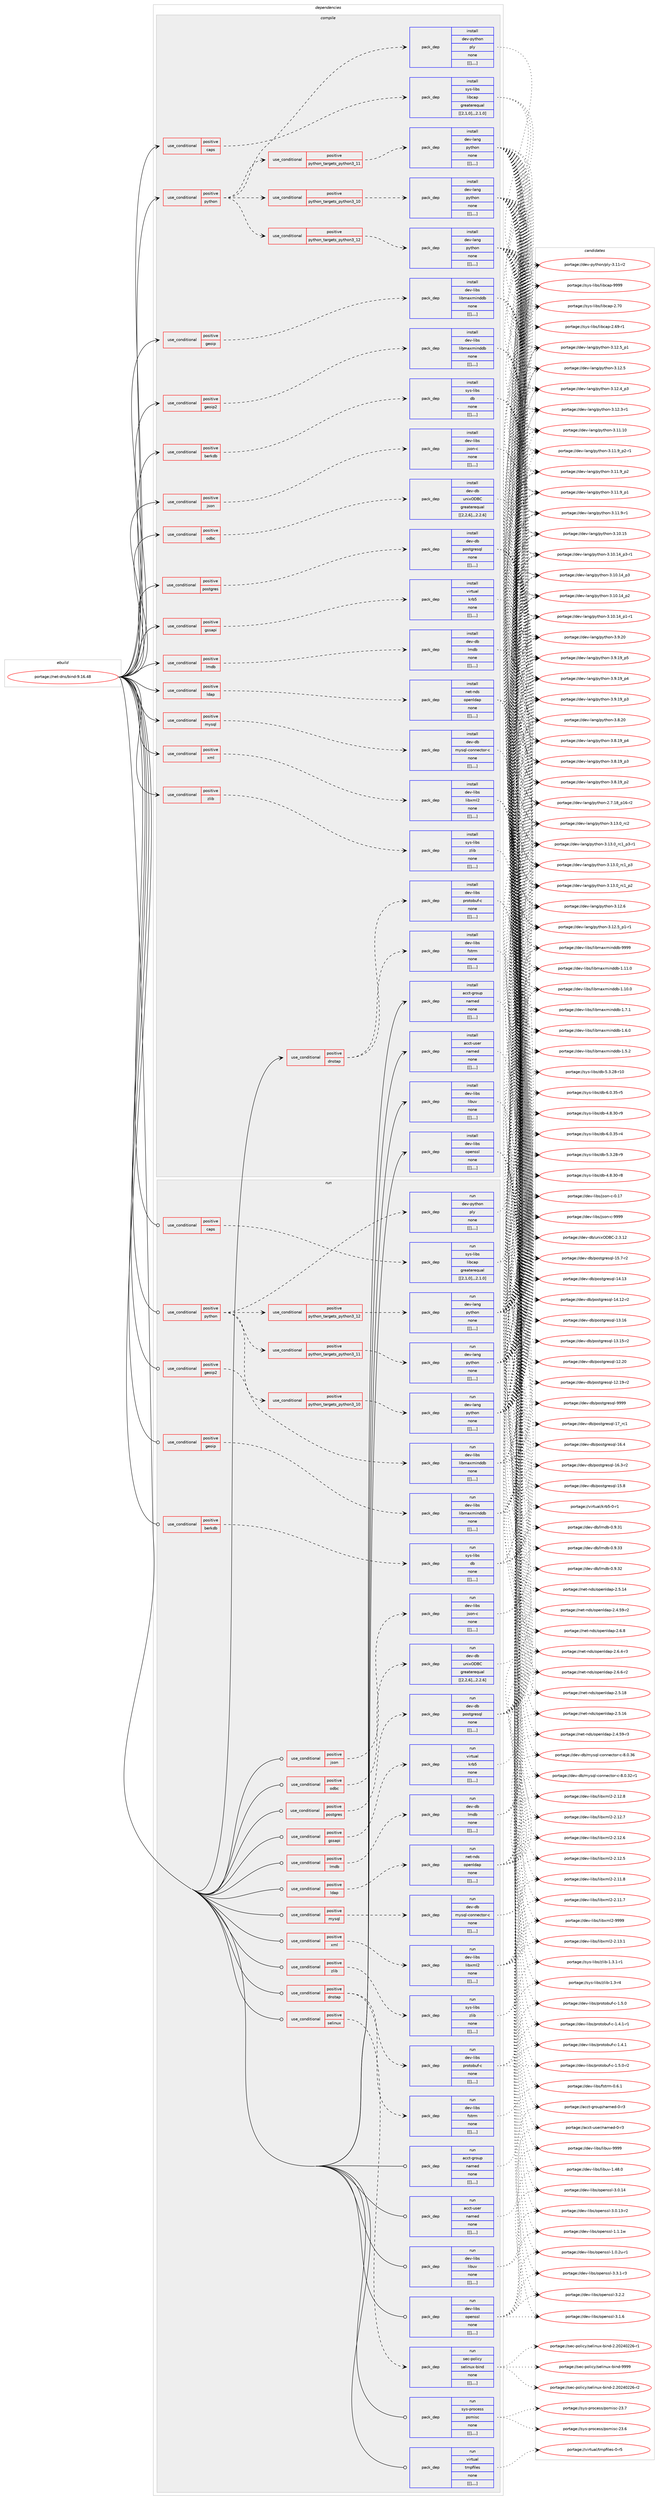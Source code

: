 digraph prolog {

# *************
# Graph options
# *************

newrank=true;
concentrate=true;
compound=true;
graph [rankdir=LR,fontname=Helvetica,fontsize=10,ranksep=1.5];#, ranksep=2.5, nodesep=0.2];
edge  [arrowhead=vee];
node  [fontname=Helvetica,fontsize=10];

# **********
# The ebuild
# **********

subgraph cluster_leftcol {
color=gray;
label=<<i>ebuild</i>>;
id [label="portage://net-dns/bind-9.16.48", color=red, width=4, href="../net-dns/bind-9.16.48.svg"];
}

# ****************
# The dependencies
# ****************

subgraph cluster_midcol {
color=gray;
label=<<i>dependencies</i>>;
subgraph cluster_compile {
fillcolor="#eeeeee";
style=filled;
label=<<i>compile</i>>;
subgraph cond94173 {
dependency363991 [label=<<TABLE BORDER="0" CELLBORDER="1" CELLSPACING="0" CELLPADDING="4"><TR><TD ROWSPAN="3" CELLPADDING="10">use_conditional</TD></TR><TR><TD>positive</TD></TR><TR><TD>berkdb</TD></TR></TABLE>>, shape=none, color=red];
subgraph pack267065 {
dependency363992 [label=<<TABLE BORDER="0" CELLBORDER="1" CELLSPACING="0" CELLPADDING="4" WIDTH="220"><TR><TD ROWSPAN="6" CELLPADDING="30">pack_dep</TD></TR><TR><TD WIDTH="110">install</TD></TR><TR><TD>sys-libs</TD></TR><TR><TD>db</TD></TR><TR><TD>none</TD></TR><TR><TD>[[],,,,]</TD></TR></TABLE>>, shape=none, color=blue];
}
dependency363991:e -> dependency363992:w [weight=20,style="dashed",arrowhead="vee"];
}
id:e -> dependency363991:w [weight=20,style="solid",arrowhead="vee"];
subgraph cond94174 {
dependency363993 [label=<<TABLE BORDER="0" CELLBORDER="1" CELLSPACING="0" CELLPADDING="4"><TR><TD ROWSPAN="3" CELLPADDING="10">use_conditional</TD></TR><TR><TD>positive</TD></TR><TR><TD>caps</TD></TR></TABLE>>, shape=none, color=red];
subgraph pack267066 {
dependency363994 [label=<<TABLE BORDER="0" CELLBORDER="1" CELLSPACING="0" CELLPADDING="4" WIDTH="220"><TR><TD ROWSPAN="6" CELLPADDING="30">pack_dep</TD></TR><TR><TD WIDTH="110">install</TD></TR><TR><TD>sys-libs</TD></TR><TR><TD>libcap</TD></TR><TR><TD>greaterequal</TD></TR><TR><TD>[[2,1,0],,,2.1.0]</TD></TR></TABLE>>, shape=none, color=blue];
}
dependency363993:e -> dependency363994:w [weight=20,style="dashed",arrowhead="vee"];
}
id:e -> dependency363993:w [weight=20,style="solid",arrowhead="vee"];
subgraph cond94175 {
dependency363995 [label=<<TABLE BORDER="0" CELLBORDER="1" CELLSPACING="0" CELLPADDING="4"><TR><TD ROWSPAN="3" CELLPADDING="10">use_conditional</TD></TR><TR><TD>positive</TD></TR><TR><TD>dnstap</TD></TR></TABLE>>, shape=none, color=red];
subgraph pack267067 {
dependency363996 [label=<<TABLE BORDER="0" CELLBORDER="1" CELLSPACING="0" CELLPADDING="4" WIDTH="220"><TR><TD ROWSPAN="6" CELLPADDING="30">pack_dep</TD></TR><TR><TD WIDTH="110">install</TD></TR><TR><TD>dev-libs</TD></TR><TR><TD>fstrm</TD></TR><TR><TD>none</TD></TR><TR><TD>[[],,,,]</TD></TR></TABLE>>, shape=none, color=blue];
}
dependency363995:e -> dependency363996:w [weight=20,style="dashed",arrowhead="vee"];
subgraph pack267068 {
dependency363997 [label=<<TABLE BORDER="0" CELLBORDER="1" CELLSPACING="0" CELLPADDING="4" WIDTH="220"><TR><TD ROWSPAN="6" CELLPADDING="30">pack_dep</TD></TR><TR><TD WIDTH="110">install</TD></TR><TR><TD>dev-libs</TD></TR><TR><TD>protobuf-c</TD></TR><TR><TD>none</TD></TR><TR><TD>[[],,,,]</TD></TR></TABLE>>, shape=none, color=blue];
}
dependency363995:e -> dependency363997:w [weight=20,style="dashed",arrowhead="vee"];
}
id:e -> dependency363995:w [weight=20,style="solid",arrowhead="vee"];
subgraph cond94176 {
dependency363998 [label=<<TABLE BORDER="0" CELLBORDER="1" CELLSPACING="0" CELLPADDING="4"><TR><TD ROWSPAN="3" CELLPADDING="10">use_conditional</TD></TR><TR><TD>positive</TD></TR><TR><TD>geoip</TD></TR></TABLE>>, shape=none, color=red];
subgraph pack267069 {
dependency363999 [label=<<TABLE BORDER="0" CELLBORDER="1" CELLSPACING="0" CELLPADDING="4" WIDTH="220"><TR><TD ROWSPAN="6" CELLPADDING="30">pack_dep</TD></TR><TR><TD WIDTH="110">install</TD></TR><TR><TD>dev-libs</TD></TR><TR><TD>libmaxminddb</TD></TR><TR><TD>none</TD></TR><TR><TD>[[],,,,]</TD></TR></TABLE>>, shape=none, color=blue];
}
dependency363998:e -> dependency363999:w [weight=20,style="dashed",arrowhead="vee"];
}
id:e -> dependency363998:w [weight=20,style="solid",arrowhead="vee"];
subgraph cond94177 {
dependency364000 [label=<<TABLE BORDER="0" CELLBORDER="1" CELLSPACING="0" CELLPADDING="4"><TR><TD ROWSPAN="3" CELLPADDING="10">use_conditional</TD></TR><TR><TD>positive</TD></TR><TR><TD>geoip2</TD></TR></TABLE>>, shape=none, color=red];
subgraph pack267070 {
dependency364001 [label=<<TABLE BORDER="0" CELLBORDER="1" CELLSPACING="0" CELLPADDING="4" WIDTH="220"><TR><TD ROWSPAN="6" CELLPADDING="30">pack_dep</TD></TR><TR><TD WIDTH="110">install</TD></TR><TR><TD>dev-libs</TD></TR><TR><TD>libmaxminddb</TD></TR><TR><TD>none</TD></TR><TR><TD>[[],,,,]</TD></TR></TABLE>>, shape=none, color=blue];
}
dependency364000:e -> dependency364001:w [weight=20,style="dashed",arrowhead="vee"];
}
id:e -> dependency364000:w [weight=20,style="solid",arrowhead="vee"];
subgraph cond94178 {
dependency364002 [label=<<TABLE BORDER="0" CELLBORDER="1" CELLSPACING="0" CELLPADDING="4"><TR><TD ROWSPAN="3" CELLPADDING="10">use_conditional</TD></TR><TR><TD>positive</TD></TR><TR><TD>gssapi</TD></TR></TABLE>>, shape=none, color=red];
subgraph pack267071 {
dependency364003 [label=<<TABLE BORDER="0" CELLBORDER="1" CELLSPACING="0" CELLPADDING="4" WIDTH="220"><TR><TD ROWSPAN="6" CELLPADDING="30">pack_dep</TD></TR><TR><TD WIDTH="110">install</TD></TR><TR><TD>virtual</TD></TR><TR><TD>krb5</TD></TR><TR><TD>none</TD></TR><TR><TD>[[],,,,]</TD></TR></TABLE>>, shape=none, color=blue];
}
dependency364002:e -> dependency364003:w [weight=20,style="dashed",arrowhead="vee"];
}
id:e -> dependency364002:w [weight=20,style="solid",arrowhead="vee"];
subgraph cond94179 {
dependency364004 [label=<<TABLE BORDER="0" CELLBORDER="1" CELLSPACING="0" CELLPADDING="4"><TR><TD ROWSPAN="3" CELLPADDING="10">use_conditional</TD></TR><TR><TD>positive</TD></TR><TR><TD>json</TD></TR></TABLE>>, shape=none, color=red];
subgraph pack267072 {
dependency364005 [label=<<TABLE BORDER="0" CELLBORDER="1" CELLSPACING="0" CELLPADDING="4" WIDTH="220"><TR><TD ROWSPAN="6" CELLPADDING="30">pack_dep</TD></TR><TR><TD WIDTH="110">install</TD></TR><TR><TD>dev-libs</TD></TR><TR><TD>json-c</TD></TR><TR><TD>none</TD></TR><TR><TD>[[],,,,]</TD></TR></TABLE>>, shape=none, color=blue];
}
dependency364004:e -> dependency364005:w [weight=20,style="dashed",arrowhead="vee"];
}
id:e -> dependency364004:w [weight=20,style="solid",arrowhead="vee"];
subgraph cond94180 {
dependency364006 [label=<<TABLE BORDER="0" CELLBORDER="1" CELLSPACING="0" CELLPADDING="4"><TR><TD ROWSPAN="3" CELLPADDING="10">use_conditional</TD></TR><TR><TD>positive</TD></TR><TR><TD>ldap</TD></TR></TABLE>>, shape=none, color=red];
subgraph pack267073 {
dependency364007 [label=<<TABLE BORDER="0" CELLBORDER="1" CELLSPACING="0" CELLPADDING="4" WIDTH="220"><TR><TD ROWSPAN="6" CELLPADDING="30">pack_dep</TD></TR><TR><TD WIDTH="110">install</TD></TR><TR><TD>net-nds</TD></TR><TR><TD>openldap</TD></TR><TR><TD>none</TD></TR><TR><TD>[[],,,,]</TD></TR></TABLE>>, shape=none, color=blue];
}
dependency364006:e -> dependency364007:w [weight=20,style="dashed",arrowhead="vee"];
}
id:e -> dependency364006:w [weight=20,style="solid",arrowhead="vee"];
subgraph cond94181 {
dependency364008 [label=<<TABLE BORDER="0" CELLBORDER="1" CELLSPACING="0" CELLPADDING="4"><TR><TD ROWSPAN="3" CELLPADDING="10">use_conditional</TD></TR><TR><TD>positive</TD></TR><TR><TD>lmdb</TD></TR></TABLE>>, shape=none, color=red];
subgraph pack267074 {
dependency364009 [label=<<TABLE BORDER="0" CELLBORDER="1" CELLSPACING="0" CELLPADDING="4" WIDTH="220"><TR><TD ROWSPAN="6" CELLPADDING="30">pack_dep</TD></TR><TR><TD WIDTH="110">install</TD></TR><TR><TD>dev-db</TD></TR><TR><TD>lmdb</TD></TR><TR><TD>none</TD></TR><TR><TD>[[],,,,]</TD></TR></TABLE>>, shape=none, color=blue];
}
dependency364008:e -> dependency364009:w [weight=20,style="dashed",arrowhead="vee"];
}
id:e -> dependency364008:w [weight=20,style="solid",arrowhead="vee"];
subgraph cond94182 {
dependency364010 [label=<<TABLE BORDER="0" CELLBORDER="1" CELLSPACING="0" CELLPADDING="4"><TR><TD ROWSPAN="3" CELLPADDING="10">use_conditional</TD></TR><TR><TD>positive</TD></TR><TR><TD>mysql</TD></TR></TABLE>>, shape=none, color=red];
subgraph pack267075 {
dependency364011 [label=<<TABLE BORDER="0" CELLBORDER="1" CELLSPACING="0" CELLPADDING="4" WIDTH="220"><TR><TD ROWSPAN="6" CELLPADDING="30">pack_dep</TD></TR><TR><TD WIDTH="110">install</TD></TR><TR><TD>dev-db</TD></TR><TR><TD>mysql-connector-c</TD></TR><TR><TD>none</TD></TR><TR><TD>[[],,,,]</TD></TR></TABLE>>, shape=none, color=blue];
}
dependency364010:e -> dependency364011:w [weight=20,style="dashed",arrowhead="vee"];
}
id:e -> dependency364010:w [weight=20,style="solid",arrowhead="vee"];
subgraph cond94183 {
dependency364012 [label=<<TABLE BORDER="0" CELLBORDER="1" CELLSPACING="0" CELLPADDING="4"><TR><TD ROWSPAN="3" CELLPADDING="10">use_conditional</TD></TR><TR><TD>positive</TD></TR><TR><TD>odbc</TD></TR></TABLE>>, shape=none, color=red];
subgraph pack267076 {
dependency364013 [label=<<TABLE BORDER="0" CELLBORDER="1" CELLSPACING="0" CELLPADDING="4" WIDTH="220"><TR><TD ROWSPAN="6" CELLPADDING="30">pack_dep</TD></TR><TR><TD WIDTH="110">install</TD></TR><TR><TD>dev-db</TD></TR><TR><TD>unixODBC</TD></TR><TR><TD>greaterequal</TD></TR><TR><TD>[[2,2,6],,,2.2.6]</TD></TR></TABLE>>, shape=none, color=blue];
}
dependency364012:e -> dependency364013:w [weight=20,style="dashed",arrowhead="vee"];
}
id:e -> dependency364012:w [weight=20,style="solid",arrowhead="vee"];
subgraph cond94184 {
dependency364014 [label=<<TABLE BORDER="0" CELLBORDER="1" CELLSPACING="0" CELLPADDING="4"><TR><TD ROWSPAN="3" CELLPADDING="10">use_conditional</TD></TR><TR><TD>positive</TD></TR><TR><TD>postgres</TD></TR></TABLE>>, shape=none, color=red];
subgraph pack267077 {
dependency364015 [label=<<TABLE BORDER="0" CELLBORDER="1" CELLSPACING="0" CELLPADDING="4" WIDTH="220"><TR><TD ROWSPAN="6" CELLPADDING="30">pack_dep</TD></TR><TR><TD WIDTH="110">install</TD></TR><TR><TD>dev-db</TD></TR><TR><TD>postgresql</TD></TR><TR><TD>none</TD></TR><TR><TD>[[],,,,]</TD></TR></TABLE>>, shape=none, color=blue];
}
dependency364014:e -> dependency364015:w [weight=20,style="dashed",arrowhead="vee"];
}
id:e -> dependency364014:w [weight=20,style="solid",arrowhead="vee"];
subgraph cond94185 {
dependency364016 [label=<<TABLE BORDER="0" CELLBORDER="1" CELLSPACING="0" CELLPADDING="4"><TR><TD ROWSPAN="3" CELLPADDING="10">use_conditional</TD></TR><TR><TD>positive</TD></TR><TR><TD>python</TD></TR></TABLE>>, shape=none, color=red];
subgraph cond94186 {
dependency364017 [label=<<TABLE BORDER="0" CELLBORDER="1" CELLSPACING="0" CELLPADDING="4"><TR><TD ROWSPAN="3" CELLPADDING="10">use_conditional</TD></TR><TR><TD>positive</TD></TR><TR><TD>python_targets_python3_10</TD></TR></TABLE>>, shape=none, color=red];
subgraph pack267078 {
dependency364018 [label=<<TABLE BORDER="0" CELLBORDER="1" CELLSPACING="0" CELLPADDING="4" WIDTH="220"><TR><TD ROWSPAN="6" CELLPADDING="30">pack_dep</TD></TR><TR><TD WIDTH="110">install</TD></TR><TR><TD>dev-lang</TD></TR><TR><TD>python</TD></TR><TR><TD>none</TD></TR><TR><TD>[[],,,,]</TD></TR></TABLE>>, shape=none, color=blue];
}
dependency364017:e -> dependency364018:w [weight=20,style="dashed",arrowhead="vee"];
}
dependency364016:e -> dependency364017:w [weight=20,style="dashed",arrowhead="vee"];
subgraph cond94187 {
dependency364019 [label=<<TABLE BORDER="0" CELLBORDER="1" CELLSPACING="0" CELLPADDING="4"><TR><TD ROWSPAN="3" CELLPADDING="10">use_conditional</TD></TR><TR><TD>positive</TD></TR><TR><TD>python_targets_python3_11</TD></TR></TABLE>>, shape=none, color=red];
subgraph pack267079 {
dependency364020 [label=<<TABLE BORDER="0" CELLBORDER="1" CELLSPACING="0" CELLPADDING="4" WIDTH="220"><TR><TD ROWSPAN="6" CELLPADDING="30">pack_dep</TD></TR><TR><TD WIDTH="110">install</TD></TR><TR><TD>dev-lang</TD></TR><TR><TD>python</TD></TR><TR><TD>none</TD></TR><TR><TD>[[],,,,]</TD></TR></TABLE>>, shape=none, color=blue];
}
dependency364019:e -> dependency364020:w [weight=20,style="dashed",arrowhead="vee"];
}
dependency364016:e -> dependency364019:w [weight=20,style="dashed",arrowhead="vee"];
subgraph cond94188 {
dependency364021 [label=<<TABLE BORDER="0" CELLBORDER="1" CELLSPACING="0" CELLPADDING="4"><TR><TD ROWSPAN="3" CELLPADDING="10">use_conditional</TD></TR><TR><TD>positive</TD></TR><TR><TD>python_targets_python3_12</TD></TR></TABLE>>, shape=none, color=red];
subgraph pack267080 {
dependency364022 [label=<<TABLE BORDER="0" CELLBORDER="1" CELLSPACING="0" CELLPADDING="4" WIDTH="220"><TR><TD ROWSPAN="6" CELLPADDING="30">pack_dep</TD></TR><TR><TD WIDTH="110">install</TD></TR><TR><TD>dev-lang</TD></TR><TR><TD>python</TD></TR><TR><TD>none</TD></TR><TR><TD>[[],,,,]</TD></TR></TABLE>>, shape=none, color=blue];
}
dependency364021:e -> dependency364022:w [weight=20,style="dashed",arrowhead="vee"];
}
dependency364016:e -> dependency364021:w [weight=20,style="dashed",arrowhead="vee"];
subgraph pack267081 {
dependency364023 [label=<<TABLE BORDER="0" CELLBORDER="1" CELLSPACING="0" CELLPADDING="4" WIDTH="220"><TR><TD ROWSPAN="6" CELLPADDING="30">pack_dep</TD></TR><TR><TD WIDTH="110">install</TD></TR><TR><TD>dev-python</TD></TR><TR><TD>ply</TD></TR><TR><TD>none</TD></TR><TR><TD>[[],,,,]</TD></TR></TABLE>>, shape=none, color=blue];
}
dependency364016:e -> dependency364023:w [weight=20,style="dashed",arrowhead="vee"];
}
id:e -> dependency364016:w [weight=20,style="solid",arrowhead="vee"];
subgraph cond94189 {
dependency364024 [label=<<TABLE BORDER="0" CELLBORDER="1" CELLSPACING="0" CELLPADDING="4"><TR><TD ROWSPAN="3" CELLPADDING="10">use_conditional</TD></TR><TR><TD>positive</TD></TR><TR><TD>xml</TD></TR></TABLE>>, shape=none, color=red];
subgraph pack267082 {
dependency364025 [label=<<TABLE BORDER="0" CELLBORDER="1" CELLSPACING="0" CELLPADDING="4" WIDTH="220"><TR><TD ROWSPAN="6" CELLPADDING="30">pack_dep</TD></TR><TR><TD WIDTH="110">install</TD></TR><TR><TD>dev-libs</TD></TR><TR><TD>libxml2</TD></TR><TR><TD>none</TD></TR><TR><TD>[[],,,,]</TD></TR></TABLE>>, shape=none, color=blue];
}
dependency364024:e -> dependency364025:w [weight=20,style="dashed",arrowhead="vee"];
}
id:e -> dependency364024:w [weight=20,style="solid",arrowhead="vee"];
subgraph cond94190 {
dependency364026 [label=<<TABLE BORDER="0" CELLBORDER="1" CELLSPACING="0" CELLPADDING="4"><TR><TD ROWSPAN="3" CELLPADDING="10">use_conditional</TD></TR><TR><TD>positive</TD></TR><TR><TD>zlib</TD></TR></TABLE>>, shape=none, color=red];
subgraph pack267083 {
dependency364027 [label=<<TABLE BORDER="0" CELLBORDER="1" CELLSPACING="0" CELLPADDING="4" WIDTH="220"><TR><TD ROWSPAN="6" CELLPADDING="30">pack_dep</TD></TR><TR><TD WIDTH="110">install</TD></TR><TR><TD>sys-libs</TD></TR><TR><TD>zlib</TD></TR><TR><TD>none</TD></TR><TR><TD>[[],,,,]</TD></TR></TABLE>>, shape=none, color=blue];
}
dependency364026:e -> dependency364027:w [weight=20,style="dashed",arrowhead="vee"];
}
id:e -> dependency364026:w [weight=20,style="solid",arrowhead="vee"];
subgraph pack267084 {
dependency364028 [label=<<TABLE BORDER="0" CELLBORDER="1" CELLSPACING="0" CELLPADDING="4" WIDTH="220"><TR><TD ROWSPAN="6" CELLPADDING="30">pack_dep</TD></TR><TR><TD WIDTH="110">install</TD></TR><TR><TD>acct-group</TD></TR><TR><TD>named</TD></TR><TR><TD>none</TD></TR><TR><TD>[[],,,,]</TD></TR></TABLE>>, shape=none, color=blue];
}
id:e -> dependency364028:w [weight=20,style="solid",arrowhead="vee"];
subgraph pack267085 {
dependency364029 [label=<<TABLE BORDER="0" CELLBORDER="1" CELLSPACING="0" CELLPADDING="4" WIDTH="220"><TR><TD ROWSPAN="6" CELLPADDING="30">pack_dep</TD></TR><TR><TD WIDTH="110">install</TD></TR><TR><TD>acct-user</TD></TR><TR><TD>named</TD></TR><TR><TD>none</TD></TR><TR><TD>[[],,,,]</TD></TR></TABLE>>, shape=none, color=blue];
}
id:e -> dependency364029:w [weight=20,style="solid",arrowhead="vee"];
subgraph pack267086 {
dependency364030 [label=<<TABLE BORDER="0" CELLBORDER="1" CELLSPACING="0" CELLPADDING="4" WIDTH="220"><TR><TD ROWSPAN="6" CELLPADDING="30">pack_dep</TD></TR><TR><TD WIDTH="110">install</TD></TR><TR><TD>dev-libs</TD></TR><TR><TD>libuv</TD></TR><TR><TD>none</TD></TR><TR><TD>[[],,,,]</TD></TR></TABLE>>, shape=none, color=blue];
}
id:e -> dependency364030:w [weight=20,style="solid",arrowhead="vee"];
subgraph pack267087 {
dependency364031 [label=<<TABLE BORDER="0" CELLBORDER="1" CELLSPACING="0" CELLPADDING="4" WIDTH="220"><TR><TD ROWSPAN="6" CELLPADDING="30">pack_dep</TD></TR><TR><TD WIDTH="110">install</TD></TR><TR><TD>dev-libs</TD></TR><TR><TD>openssl</TD></TR><TR><TD>none</TD></TR><TR><TD>[[],,,,]</TD></TR></TABLE>>, shape=none, color=blue];
}
id:e -> dependency364031:w [weight=20,style="solid",arrowhead="vee"];
}
subgraph cluster_compileandrun {
fillcolor="#eeeeee";
style=filled;
label=<<i>compile and run</i>>;
}
subgraph cluster_run {
fillcolor="#eeeeee";
style=filled;
label=<<i>run</i>>;
subgraph cond94191 {
dependency364032 [label=<<TABLE BORDER="0" CELLBORDER="1" CELLSPACING="0" CELLPADDING="4"><TR><TD ROWSPAN="3" CELLPADDING="10">use_conditional</TD></TR><TR><TD>positive</TD></TR><TR><TD>berkdb</TD></TR></TABLE>>, shape=none, color=red];
subgraph pack267088 {
dependency364033 [label=<<TABLE BORDER="0" CELLBORDER="1" CELLSPACING="0" CELLPADDING="4" WIDTH="220"><TR><TD ROWSPAN="6" CELLPADDING="30">pack_dep</TD></TR><TR><TD WIDTH="110">run</TD></TR><TR><TD>sys-libs</TD></TR><TR><TD>db</TD></TR><TR><TD>none</TD></TR><TR><TD>[[],,,,]</TD></TR></TABLE>>, shape=none, color=blue];
}
dependency364032:e -> dependency364033:w [weight=20,style="dashed",arrowhead="vee"];
}
id:e -> dependency364032:w [weight=20,style="solid",arrowhead="odot"];
subgraph cond94192 {
dependency364034 [label=<<TABLE BORDER="0" CELLBORDER="1" CELLSPACING="0" CELLPADDING="4"><TR><TD ROWSPAN="3" CELLPADDING="10">use_conditional</TD></TR><TR><TD>positive</TD></TR><TR><TD>caps</TD></TR></TABLE>>, shape=none, color=red];
subgraph pack267089 {
dependency364035 [label=<<TABLE BORDER="0" CELLBORDER="1" CELLSPACING="0" CELLPADDING="4" WIDTH="220"><TR><TD ROWSPAN="6" CELLPADDING="30">pack_dep</TD></TR><TR><TD WIDTH="110">run</TD></TR><TR><TD>sys-libs</TD></TR><TR><TD>libcap</TD></TR><TR><TD>greaterequal</TD></TR><TR><TD>[[2,1,0],,,2.1.0]</TD></TR></TABLE>>, shape=none, color=blue];
}
dependency364034:e -> dependency364035:w [weight=20,style="dashed",arrowhead="vee"];
}
id:e -> dependency364034:w [weight=20,style="solid",arrowhead="odot"];
subgraph cond94193 {
dependency364036 [label=<<TABLE BORDER="0" CELLBORDER="1" CELLSPACING="0" CELLPADDING="4"><TR><TD ROWSPAN="3" CELLPADDING="10">use_conditional</TD></TR><TR><TD>positive</TD></TR><TR><TD>dnstap</TD></TR></TABLE>>, shape=none, color=red];
subgraph pack267090 {
dependency364037 [label=<<TABLE BORDER="0" CELLBORDER="1" CELLSPACING="0" CELLPADDING="4" WIDTH="220"><TR><TD ROWSPAN="6" CELLPADDING="30">pack_dep</TD></TR><TR><TD WIDTH="110">run</TD></TR><TR><TD>dev-libs</TD></TR><TR><TD>fstrm</TD></TR><TR><TD>none</TD></TR><TR><TD>[[],,,,]</TD></TR></TABLE>>, shape=none, color=blue];
}
dependency364036:e -> dependency364037:w [weight=20,style="dashed",arrowhead="vee"];
subgraph pack267091 {
dependency364038 [label=<<TABLE BORDER="0" CELLBORDER="1" CELLSPACING="0" CELLPADDING="4" WIDTH="220"><TR><TD ROWSPAN="6" CELLPADDING="30">pack_dep</TD></TR><TR><TD WIDTH="110">run</TD></TR><TR><TD>dev-libs</TD></TR><TR><TD>protobuf-c</TD></TR><TR><TD>none</TD></TR><TR><TD>[[],,,,]</TD></TR></TABLE>>, shape=none, color=blue];
}
dependency364036:e -> dependency364038:w [weight=20,style="dashed",arrowhead="vee"];
}
id:e -> dependency364036:w [weight=20,style="solid",arrowhead="odot"];
subgraph cond94194 {
dependency364039 [label=<<TABLE BORDER="0" CELLBORDER="1" CELLSPACING="0" CELLPADDING="4"><TR><TD ROWSPAN="3" CELLPADDING="10">use_conditional</TD></TR><TR><TD>positive</TD></TR><TR><TD>geoip</TD></TR></TABLE>>, shape=none, color=red];
subgraph pack267092 {
dependency364040 [label=<<TABLE BORDER="0" CELLBORDER="1" CELLSPACING="0" CELLPADDING="4" WIDTH="220"><TR><TD ROWSPAN="6" CELLPADDING="30">pack_dep</TD></TR><TR><TD WIDTH="110">run</TD></TR><TR><TD>dev-libs</TD></TR><TR><TD>libmaxminddb</TD></TR><TR><TD>none</TD></TR><TR><TD>[[],,,,]</TD></TR></TABLE>>, shape=none, color=blue];
}
dependency364039:e -> dependency364040:w [weight=20,style="dashed",arrowhead="vee"];
}
id:e -> dependency364039:w [weight=20,style="solid",arrowhead="odot"];
subgraph cond94195 {
dependency364041 [label=<<TABLE BORDER="0" CELLBORDER="1" CELLSPACING="0" CELLPADDING="4"><TR><TD ROWSPAN="3" CELLPADDING="10">use_conditional</TD></TR><TR><TD>positive</TD></TR><TR><TD>geoip2</TD></TR></TABLE>>, shape=none, color=red];
subgraph pack267093 {
dependency364042 [label=<<TABLE BORDER="0" CELLBORDER="1" CELLSPACING="0" CELLPADDING="4" WIDTH="220"><TR><TD ROWSPAN="6" CELLPADDING="30">pack_dep</TD></TR><TR><TD WIDTH="110">run</TD></TR><TR><TD>dev-libs</TD></TR><TR><TD>libmaxminddb</TD></TR><TR><TD>none</TD></TR><TR><TD>[[],,,,]</TD></TR></TABLE>>, shape=none, color=blue];
}
dependency364041:e -> dependency364042:w [weight=20,style="dashed",arrowhead="vee"];
}
id:e -> dependency364041:w [weight=20,style="solid",arrowhead="odot"];
subgraph cond94196 {
dependency364043 [label=<<TABLE BORDER="0" CELLBORDER="1" CELLSPACING="0" CELLPADDING="4"><TR><TD ROWSPAN="3" CELLPADDING="10">use_conditional</TD></TR><TR><TD>positive</TD></TR><TR><TD>gssapi</TD></TR></TABLE>>, shape=none, color=red];
subgraph pack267094 {
dependency364044 [label=<<TABLE BORDER="0" CELLBORDER="1" CELLSPACING="0" CELLPADDING="4" WIDTH="220"><TR><TD ROWSPAN="6" CELLPADDING="30">pack_dep</TD></TR><TR><TD WIDTH="110">run</TD></TR><TR><TD>virtual</TD></TR><TR><TD>krb5</TD></TR><TR><TD>none</TD></TR><TR><TD>[[],,,,]</TD></TR></TABLE>>, shape=none, color=blue];
}
dependency364043:e -> dependency364044:w [weight=20,style="dashed",arrowhead="vee"];
}
id:e -> dependency364043:w [weight=20,style="solid",arrowhead="odot"];
subgraph cond94197 {
dependency364045 [label=<<TABLE BORDER="0" CELLBORDER="1" CELLSPACING="0" CELLPADDING="4"><TR><TD ROWSPAN="3" CELLPADDING="10">use_conditional</TD></TR><TR><TD>positive</TD></TR><TR><TD>json</TD></TR></TABLE>>, shape=none, color=red];
subgraph pack267095 {
dependency364046 [label=<<TABLE BORDER="0" CELLBORDER="1" CELLSPACING="0" CELLPADDING="4" WIDTH="220"><TR><TD ROWSPAN="6" CELLPADDING="30">pack_dep</TD></TR><TR><TD WIDTH="110">run</TD></TR><TR><TD>dev-libs</TD></TR><TR><TD>json-c</TD></TR><TR><TD>none</TD></TR><TR><TD>[[],,,,]</TD></TR></TABLE>>, shape=none, color=blue];
}
dependency364045:e -> dependency364046:w [weight=20,style="dashed",arrowhead="vee"];
}
id:e -> dependency364045:w [weight=20,style="solid",arrowhead="odot"];
subgraph cond94198 {
dependency364047 [label=<<TABLE BORDER="0" CELLBORDER="1" CELLSPACING="0" CELLPADDING="4"><TR><TD ROWSPAN="3" CELLPADDING="10">use_conditional</TD></TR><TR><TD>positive</TD></TR><TR><TD>ldap</TD></TR></TABLE>>, shape=none, color=red];
subgraph pack267096 {
dependency364048 [label=<<TABLE BORDER="0" CELLBORDER="1" CELLSPACING="0" CELLPADDING="4" WIDTH="220"><TR><TD ROWSPAN="6" CELLPADDING="30">pack_dep</TD></TR><TR><TD WIDTH="110">run</TD></TR><TR><TD>net-nds</TD></TR><TR><TD>openldap</TD></TR><TR><TD>none</TD></TR><TR><TD>[[],,,,]</TD></TR></TABLE>>, shape=none, color=blue];
}
dependency364047:e -> dependency364048:w [weight=20,style="dashed",arrowhead="vee"];
}
id:e -> dependency364047:w [weight=20,style="solid",arrowhead="odot"];
subgraph cond94199 {
dependency364049 [label=<<TABLE BORDER="0" CELLBORDER="1" CELLSPACING="0" CELLPADDING="4"><TR><TD ROWSPAN="3" CELLPADDING="10">use_conditional</TD></TR><TR><TD>positive</TD></TR><TR><TD>lmdb</TD></TR></TABLE>>, shape=none, color=red];
subgraph pack267097 {
dependency364050 [label=<<TABLE BORDER="0" CELLBORDER="1" CELLSPACING="0" CELLPADDING="4" WIDTH="220"><TR><TD ROWSPAN="6" CELLPADDING="30">pack_dep</TD></TR><TR><TD WIDTH="110">run</TD></TR><TR><TD>dev-db</TD></TR><TR><TD>lmdb</TD></TR><TR><TD>none</TD></TR><TR><TD>[[],,,,]</TD></TR></TABLE>>, shape=none, color=blue];
}
dependency364049:e -> dependency364050:w [weight=20,style="dashed",arrowhead="vee"];
}
id:e -> dependency364049:w [weight=20,style="solid",arrowhead="odot"];
subgraph cond94200 {
dependency364051 [label=<<TABLE BORDER="0" CELLBORDER="1" CELLSPACING="0" CELLPADDING="4"><TR><TD ROWSPAN="3" CELLPADDING="10">use_conditional</TD></TR><TR><TD>positive</TD></TR><TR><TD>mysql</TD></TR></TABLE>>, shape=none, color=red];
subgraph pack267098 {
dependency364052 [label=<<TABLE BORDER="0" CELLBORDER="1" CELLSPACING="0" CELLPADDING="4" WIDTH="220"><TR><TD ROWSPAN="6" CELLPADDING="30">pack_dep</TD></TR><TR><TD WIDTH="110">run</TD></TR><TR><TD>dev-db</TD></TR><TR><TD>mysql-connector-c</TD></TR><TR><TD>none</TD></TR><TR><TD>[[],,,,]</TD></TR></TABLE>>, shape=none, color=blue];
}
dependency364051:e -> dependency364052:w [weight=20,style="dashed",arrowhead="vee"];
}
id:e -> dependency364051:w [weight=20,style="solid",arrowhead="odot"];
subgraph cond94201 {
dependency364053 [label=<<TABLE BORDER="0" CELLBORDER="1" CELLSPACING="0" CELLPADDING="4"><TR><TD ROWSPAN="3" CELLPADDING="10">use_conditional</TD></TR><TR><TD>positive</TD></TR><TR><TD>odbc</TD></TR></TABLE>>, shape=none, color=red];
subgraph pack267099 {
dependency364054 [label=<<TABLE BORDER="0" CELLBORDER="1" CELLSPACING="0" CELLPADDING="4" WIDTH="220"><TR><TD ROWSPAN="6" CELLPADDING="30">pack_dep</TD></TR><TR><TD WIDTH="110">run</TD></TR><TR><TD>dev-db</TD></TR><TR><TD>unixODBC</TD></TR><TR><TD>greaterequal</TD></TR><TR><TD>[[2,2,6],,,2.2.6]</TD></TR></TABLE>>, shape=none, color=blue];
}
dependency364053:e -> dependency364054:w [weight=20,style="dashed",arrowhead="vee"];
}
id:e -> dependency364053:w [weight=20,style="solid",arrowhead="odot"];
subgraph cond94202 {
dependency364055 [label=<<TABLE BORDER="0" CELLBORDER="1" CELLSPACING="0" CELLPADDING="4"><TR><TD ROWSPAN="3" CELLPADDING="10">use_conditional</TD></TR><TR><TD>positive</TD></TR><TR><TD>postgres</TD></TR></TABLE>>, shape=none, color=red];
subgraph pack267100 {
dependency364056 [label=<<TABLE BORDER="0" CELLBORDER="1" CELLSPACING="0" CELLPADDING="4" WIDTH="220"><TR><TD ROWSPAN="6" CELLPADDING="30">pack_dep</TD></TR><TR><TD WIDTH="110">run</TD></TR><TR><TD>dev-db</TD></TR><TR><TD>postgresql</TD></TR><TR><TD>none</TD></TR><TR><TD>[[],,,,]</TD></TR></TABLE>>, shape=none, color=blue];
}
dependency364055:e -> dependency364056:w [weight=20,style="dashed",arrowhead="vee"];
}
id:e -> dependency364055:w [weight=20,style="solid",arrowhead="odot"];
subgraph cond94203 {
dependency364057 [label=<<TABLE BORDER="0" CELLBORDER="1" CELLSPACING="0" CELLPADDING="4"><TR><TD ROWSPAN="3" CELLPADDING="10">use_conditional</TD></TR><TR><TD>positive</TD></TR><TR><TD>python</TD></TR></TABLE>>, shape=none, color=red];
subgraph cond94204 {
dependency364058 [label=<<TABLE BORDER="0" CELLBORDER="1" CELLSPACING="0" CELLPADDING="4"><TR><TD ROWSPAN="3" CELLPADDING="10">use_conditional</TD></TR><TR><TD>positive</TD></TR><TR><TD>python_targets_python3_10</TD></TR></TABLE>>, shape=none, color=red];
subgraph pack267101 {
dependency364059 [label=<<TABLE BORDER="0" CELLBORDER="1" CELLSPACING="0" CELLPADDING="4" WIDTH="220"><TR><TD ROWSPAN="6" CELLPADDING="30">pack_dep</TD></TR><TR><TD WIDTH="110">run</TD></TR><TR><TD>dev-lang</TD></TR><TR><TD>python</TD></TR><TR><TD>none</TD></TR><TR><TD>[[],,,,]</TD></TR></TABLE>>, shape=none, color=blue];
}
dependency364058:e -> dependency364059:w [weight=20,style="dashed",arrowhead="vee"];
}
dependency364057:e -> dependency364058:w [weight=20,style="dashed",arrowhead="vee"];
subgraph cond94205 {
dependency364060 [label=<<TABLE BORDER="0" CELLBORDER="1" CELLSPACING="0" CELLPADDING="4"><TR><TD ROWSPAN="3" CELLPADDING="10">use_conditional</TD></TR><TR><TD>positive</TD></TR><TR><TD>python_targets_python3_11</TD></TR></TABLE>>, shape=none, color=red];
subgraph pack267102 {
dependency364061 [label=<<TABLE BORDER="0" CELLBORDER="1" CELLSPACING="0" CELLPADDING="4" WIDTH="220"><TR><TD ROWSPAN="6" CELLPADDING="30">pack_dep</TD></TR><TR><TD WIDTH="110">run</TD></TR><TR><TD>dev-lang</TD></TR><TR><TD>python</TD></TR><TR><TD>none</TD></TR><TR><TD>[[],,,,]</TD></TR></TABLE>>, shape=none, color=blue];
}
dependency364060:e -> dependency364061:w [weight=20,style="dashed",arrowhead="vee"];
}
dependency364057:e -> dependency364060:w [weight=20,style="dashed",arrowhead="vee"];
subgraph cond94206 {
dependency364062 [label=<<TABLE BORDER="0" CELLBORDER="1" CELLSPACING="0" CELLPADDING="4"><TR><TD ROWSPAN="3" CELLPADDING="10">use_conditional</TD></TR><TR><TD>positive</TD></TR><TR><TD>python_targets_python3_12</TD></TR></TABLE>>, shape=none, color=red];
subgraph pack267103 {
dependency364063 [label=<<TABLE BORDER="0" CELLBORDER="1" CELLSPACING="0" CELLPADDING="4" WIDTH="220"><TR><TD ROWSPAN="6" CELLPADDING="30">pack_dep</TD></TR><TR><TD WIDTH="110">run</TD></TR><TR><TD>dev-lang</TD></TR><TR><TD>python</TD></TR><TR><TD>none</TD></TR><TR><TD>[[],,,,]</TD></TR></TABLE>>, shape=none, color=blue];
}
dependency364062:e -> dependency364063:w [weight=20,style="dashed",arrowhead="vee"];
}
dependency364057:e -> dependency364062:w [weight=20,style="dashed",arrowhead="vee"];
subgraph pack267104 {
dependency364064 [label=<<TABLE BORDER="0" CELLBORDER="1" CELLSPACING="0" CELLPADDING="4" WIDTH="220"><TR><TD ROWSPAN="6" CELLPADDING="30">pack_dep</TD></TR><TR><TD WIDTH="110">run</TD></TR><TR><TD>dev-python</TD></TR><TR><TD>ply</TD></TR><TR><TD>none</TD></TR><TR><TD>[[],,,,]</TD></TR></TABLE>>, shape=none, color=blue];
}
dependency364057:e -> dependency364064:w [weight=20,style="dashed",arrowhead="vee"];
}
id:e -> dependency364057:w [weight=20,style="solid",arrowhead="odot"];
subgraph cond94207 {
dependency364065 [label=<<TABLE BORDER="0" CELLBORDER="1" CELLSPACING="0" CELLPADDING="4"><TR><TD ROWSPAN="3" CELLPADDING="10">use_conditional</TD></TR><TR><TD>positive</TD></TR><TR><TD>selinux</TD></TR></TABLE>>, shape=none, color=red];
subgraph pack267105 {
dependency364066 [label=<<TABLE BORDER="0" CELLBORDER="1" CELLSPACING="0" CELLPADDING="4" WIDTH="220"><TR><TD ROWSPAN="6" CELLPADDING="30">pack_dep</TD></TR><TR><TD WIDTH="110">run</TD></TR><TR><TD>sec-policy</TD></TR><TR><TD>selinux-bind</TD></TR><TR><TD>none</TD></TR><TR><TD>[[],,,,]</TD></TR></TABLE>>, shape=none, color=blue];
}
dependency364065:e -> dependency364066:w [weight=20,style="dashed",arrowhead="vee"];
}
id:e -> dependency364065:w [weight=20,style="solid",arrowhead="odot"];
subgraph cond94208 {
dependency364067 [label=<<TABLE BORDER="0" CELLBORDER="1" CELLSPACING="0" CELLPADDING="4"><TR><TD ROWSPAN="3" CELLPADDING="10">use_conditional</TD></TR><TR><TD>positive</TD></TR><TR><TD>xml</TD></TR></TABLE>>, shape=none, color=red];
subgraph pack267106 {
dependency364068 [label=<<TABLE BORDER="0" CELLBORDER="1" CELLSPACING="0" CELLPADDING="4" WIDTH="220"><TR><TD ROWSPAN="6" CELLPADDING="30">pack_dep</TD></TR><TR><TD WIDTH="110">run</TD></TR><TR><TD>dev-libs</TD></TR><TR><TD>libxml2</TD></TR><TR><TD>none</TD></TR><TR><TD>[[],,,,]</TD></TR></TABLE>>, shape=none, color=blue];
}
dependency364067:e -> dependency364068:w [weight=20,style="dashed",arrowhead="vee"];
}
id:e -> dependency364067:w [weight=20,style="solid",arrowhead="odot"];
subgraph cond94209 {
dependency364069 [label=<<TABLE BORDER="0" CELLBORDER="1" CELLSPACING="0" CELLPADDING="4"><TR><TD ROWSPAN="3" CELLPADDING="10">use_conditional</TD></TR><TR><TD>positive</TD></TR><TR><TD>zlib</TD></TR></TABLE>>, shape=none, color=red];
subgraph pack267107 {
dependency364070 [label=<<TABLE BORDER="0" CELLBORDER="1" CELLSPACING="0" CELLPADDING="4" WIDTH="220"><TR><TD ROWSPAN="6" CELLPADDING="30">pack_dep</TD></TR><TR><TD WIDTH="110">run</TD></TR><TR><TD>sys-libs</TD></TR><TR><TD>zlib</TD></TR><TR><TD>none</TD></TR><TR><TD>[[],,,,]</TD></TR></TABLE>>, shape=none, color=blue];
}
dependency364069:e -> dependency364070:w [weight=20,style="dashed",arrowhead="vee"];
}
id:e -> dependency364069:w [weight=20,style="solid",arrowhead="odot"];
subgraph pack267108 {
dependency364071 [label=<<TABLE BORDER="0" CELLBORDER="1" CELLSPACING="0" CELLPADDING="4" WIDTH="220"><TR><TD ROWSPAN="6" CELLPADDING="30">pack_dep</TD></TR><TR><TD WIDTH="110">run</TD></TR><TR><TD>acct-group</TD></TR><TR><TD>named</TD></TR><TR><TD>none</TD></TR><TR><TD>[[],,,,]</TD></TR></TABLE>>, shape=none, color=blue];
}
id:e -> dependency364071:w [weight=20,style="solid",arrowhead="odot"];
subgraph pack267109 {
dependency364072 [label=<<TABLE BORDER="0" CELLBORDER="1" CELLSPACING="0" CELLPADDING="4" WIDTH="220"><TR><TD ROWSPAN="6" CELLPADDING="30">pack_dep</TD></TR><TR><TD WIDTH="110">run</TD></TR><TR><TD>acct-user</TD></TR><TR><TD>named</TD></TR><TR><TD>none</TD></TR><TR><TD>[[],,,,]</TD></TR></TABLE>>, shape=none, color=blue];
}
id:e -> dependency364072:w [weight=20,style="solid",arrowhead="odot"];
subgraph pack267110 {
dependency364073 [label=<<TABLE BORDER="0" CELLBORDER="1" CELLSPACING="0" CELLPADDING="4" WIDTH="220"><TR><TD ROWSPAN="6" CELLPADDING="30">pack_dep</TD></TR><TR><TD WIDTH="110">run</TD></TR><TR><TD>dev-libs</TD></TR><TR><TD>libuv</TD></TR><TR><TD>none</TD></TR><TR><TD>[[],,,,]</TD></TR></TABLE>>, shape=none, color=blue];
}
id:e -> dependency364073:w [weight=20,style="solid",arrowhead="odot"];
subgraph pack267111 {
dependency364074 [label=<<TABLE BORDER="0" CELLBORDER="1" CELLSPACING="0" CELLPADDING="4" WIDTH="220"><TR><TD ROWSPAN="6" CELLPADDING="30">pack_dep</TD></TR><TR><TD WIDTH="110">run</TD></TR><TR><TD>dev-libs</TD></TR><TR><TD>openssl</TD></TR><TR><TD>none</TD></TR><TR><TD>[[],,,,]</TD></TR></TABLE>>, shape=none, color=blue];
}
id:e -> dependency364074:w [weight=20,style="solid",arrowhead="odot"];
subgraph pack267112 {
dependency364075 [label=<<TABLE BORDER="0" CELLBORDER="1" CELLSPACING="0" CELLPADDING="4" WIDTH="220"><TR><TD ROWSPAN="6" CELLPADDING="30">pack_dep</TD></TR><TR><TD WIDTH="110">run</TD></TR><TR><TD>sys-process</TD></TR><TR><TD>psmisc</TD></TR><TR><TD>none</TD></TR><TR><TD>[[],,,,]</TD></TR></TABLE>>, shape=none, color=blue];
}
id:e -> dependency364075:w [weight=20,style="solid",arrowhead="odot"];
subgraph pack267113 {
dependency364076 [label=<<TABLE BORDER="0" CELLBORDER="1" CELLSPACING="0" CELLPADDING="4" WIDTH="220"><TR><TD ROWSPAN="6" CELLPADDING="30">pack_dep</TD></TR><TR><TD WIDTH="110">run</TD></TR><TR><TD>virtual</TD></TR><TR><TD>tmpfiles</TD></TR><TR><TD>none</TD></TR><TR><TD>[[],,,,]</TD></TR></TABLE>>, shape=none, color=blue];
}
id:e -> dependency364076:w [weight=20,style="solid",arrowhead="odot"];
}
}

# **************
# The candidates
# **************

subgraph cluster_choices {
rank=same;
color=gray;
label=<<i>candidates</i>>;

subgraph choice267065 {
color=black;
nodesep=1;
choice11512111545108105981154710098455446484651534511453 [label="portage://sys-libs/db-6.0.35-r5", color=red, width=4,href="../sys-libs/db-6.0.35-r5.svg"];
choice11512111545108105981154710098455446484651534511452 [label="portage://sys-libs/db-6.0.35-r4", color=red, width=4,href="../sys-libs/db-6.0.35-r4.svg"];
choice11512111545108105981154710098455346514650564511457 [label="portage://sys-libs/db-5.3.28-r9", color=red, width=4,href="../sys-libs/db-5.3.28-r9.svg"];
choice1151211154510810598115471009845534651465056451144948 [label="portage://sys-libs/db-5.3.28-r10", color=red, width=4,href="../sys-libs/db-5.3.28-r10.svg"];
choice11512111545108105981154710098455246564651484511457 [label="portage://sys-libs/db-4.8.30-r9", color=red, width=4,href="../sys-libs/db-4.8.30-r9.svg"];
choice11512111545108105981154710098455246564651484511456 [label="portage://sys-libs/db-4.8.30-r8", color=red, width=4,href="../sys-libs/db-4.8.30-r8.svg"];
dependency363992:e -> choice11512111545108105981154710098455446484651534511453:w [style=dotted,weight="100"];
dependency363992:e -> choice11512111545108105981154710098455446484651534511452:w [style=dotted,weight="100"];
dependency363992:e -> choice11512111545108105981154710098455346514650564511457:w [style=dotted,weight="100"];
dependency363992:e -> choice1151211154510810598115471009845534651465056451144948:w [style=dotted,weight="100"];
dependency363992:e -> choice11512111545108105981154710098455246564651484511457:w [style=dotted,weight="100"];
dependency363992:e -> choice11512111545108105981154710098455246564651484511456:w [style=dotted,weight="100"];
}
subgraph choice267066 {
color=black;
nodesep=1;
choice1151211154510810598115471081059899971124557575757 [label="portage://sys-libs/libcap-9999", color=red, width=4,href="../sys-libs/libcap-9999.svg"];
choice1151211154510810598115471081059899971124550465548 [label="portage://sys-libs/libcap-2.70", color=red, width=4,href="../sys-libs/libcap-2.70.svg"];
choice11512111545108105981154710810598999711245504654574511449 [label="portage://sys-libs/libcap-2.69-r1", color=red, width=4,href="../sys-libs/libcap-2.69-r1.svg"];
dependency363994:e -> choice1151211154510810598115471081059899971124557575757:w [style=dotted,weight="100"];
dependency363994:e -> choice1151211154510810598115471081059899971124550465548:w [style=dotted,weight="100"];
dependency363994:e -> choice11512111545108105981154710810598999711245504654574511449:w [style=dotted,weight="100"];
}
subgraph choice267067 {
color=black;
nodesep=1;
choice100101118451081059811547102115116114109454846544649 [label="portage://dev-libs/fstrm-0.6.1", color=red, width=4,href="../dev-libs/fstrm-0.6.1.svg"];
dependency363996:e -> choice100101118451081059811547102115116114109454846544649:w [style=dotted,weight="100"];
}
subgraph choice267068 {
color=black;
nodesep=1;
choice1001011184510810598115471121141111161119811710245994549465346484511450 [label="portage://dev-libs/protobuf-c-1.5.0-r2", color=red, width=4,href="../dev-libs/protobuf-c-1.5.0-r2.svg"];
choice100101118451081059811547112114111116111981171024599454946534648 [label="portage://dev-libs/protobuf-c-1.5.0", color=red, width=4,href="../dev-libs/protobuf-c-1.5.0.svg"];
choice1001011184510810598115471121141111161119811710245994549465246494511449 [label="portage://dev-libs/protobuf-c-1.4.1-r1", color=red, width=4,href="../dev-libs/protobuf-c-1.4.1-r1.svg"];
choice100101118451081059811547112114111116111981171024599454946524649 [label="portage://dev-libs/protobuf-c-1.4.1", color=red, width=4,href="../dev-libs/protobuf-c-1.4.1.svg"];
dependency363997:e -> choice1001011184510810598115471121141111161119811710245994549465346484511450:w [style=dotted,weight="100"];
dependency363997:e -> choice100101118451081059811547112114111116111981171024599454946534648:w [style=dotted,weight="100"];
dependency363997:e -> choice1001011184510810598115471121141111161119811710245994549465246494511449:w [style=dotted,weight="100"];
dependency363997:e -> choice100101118451081059811547112114111116111981171024599454946524649:w [style=dotted,weight="100"];
}
subgraph choice267069 {
color=black;
nodesep=1;
choice1001011184510810598115471081059810997120109105110100100984557575757 [label="portage://dev-libs/libmaxminddb-9999", color=red, width=4,href="../dev-libs/libmaxminddb-9999.svg"];
choice10010111845108105981154710810598109971201091051101001009845494649494648 [label="portage://dev-libs/libmaxminddb-1.11.0", color=red, width=4,href="../dev-libs/libmaxminddb-1.11.0.svg"];
choice10010111845108105981154710810598109971201091051101001009845494649484648 [label="portage://dev-libs/libmaxminddb-1.10.0", color=red, width=4,href="../dev-libs/libmaxminddb-1.10.0.svg"];
choice100101118451081059811547108105981099712010910511010010098454946554649 [label="portage://dev-libs/libmaxminddb-1.7.1", color=red, width=4,href="../dev-libs/libmaxminddb-1.7.1.svg"];
choice100101118451081059811547108105981099712010910511010010098454946544648 [label="portage://dev-libs/libmaxminddb-1.6.0", color=red, width=4,href="../dev-libs/libmaxminddb-1.6.0.svg"];
choice100101118451081059811547108105981099712010910511010010098454946534650 [label="portage://dev-libs/libmaxminddb-1.5.2", color=red, width=4,href="../dev-libs/libmaxminddb-1.5.2.svg"];
dependency363999:e -> choice1001011184510810598115471081059810997120109105110100100984557575757:w [style=dotted,weight="100"];
dependency363999:e -> choice10010111845108105981154710810598109971201091051101001009845494649494648:w [style=dotted,weight="100"];
dependency363999:e -> choice10010111845108105981154710810598109971201091051101001009845494649484648:w [style=dotted,weight="100"];
dependency363999:e -> choice100101118451081059811547108105981099712010910511010010098454946554649:w [style=dotted,weight="100"];
dependency363999:e -> choice100101118451081059811547108105981099712010910511010010098454946544648:w [style=dotted,weight="100"];
dependency363999:e -> choice100101118451081059811547108105981099712010910511010010098454946534650:w [style=dotted,weight="100"];
}
subgraph choice267070 {
color=black;
nodesep=1;
choice1001011184510810598115471081059810997120109105110100100984557575757 [label="portage://dev-libs/libmaxminddb-9999", color=red, width=4,href="../dev-libs/libmaxminddb-9999.svg"];
choice10010111845108105981154710810598109971201091051101001009845494649494648 [label="portage://dev-libs/libmaxminddb-1.11.0", color=red, width=4,href="../dev-libs/libmaxminddb-1.11.0.svg"];
choice10010111845108105981154710810598109971201091051101001009845494649484648 [label="portage://dev-libs/libmaxminddb-1.10.0", color=red, width=4,href="../dev-libs/libmaxminddb-1.10.0.svg"];
choice100101118451081059811547108105981099712010910511010010098454946554649 [label="portage://dev-libs/libmaxminddb-1.7.1", color=red, width=4,href="../dev-libs/libmaxminddb-1.7.1.svg"];
choice100101118451081059811547108105981099712010910511010010098454946544648 [label="portage://dev-libs/libmaxminddb-1.6.0", color=red, width=4,href="../dev-libs/libmaxminddb-1.6.0.svg"];
choice100101118451081059811547108105981099712010910511010010098454946534650 [label="portage://dev-libs/libmaxminddb-1.5.2", color=red, width=4,href="../dev-libs/libmaxminddb-1.5.2.svg"];
dependency364001:e -> choice1001011184510810598115471081059810997120109105110100100984557575757:w [style=dotted,weight="100"];
dependency364001:e -> choice10010111845108105981154710810598109971201091051101001009845494649494648:w [style=dotted,weight="100"];
dependency364001:e -> choice10010111845108105981154710810598109971201091051101001009845494649484648:w [style=dotted,weight="100"];
dependency364001:e -> choice100101118451081059811547108105981099712010910511010010098454946554649:w [style=dotted,weight="100"];
dependency364001:e -> choice100101118451081059811547108105981099712010910511010010098454946544648:w [style=dotted,weight="100"];
dependency364001:e -> choice100101118451081059811547108105981099712010910511010010098454946534650:w [style=dotted,weight="100"];
}
subgraph choice267071 {
color=black;
nodesep=1;
choice1181051141161179710847107114985345484511449 [label="portage://virtual/krb5-0-r1", color=red, width=4,href="../virtual/krb5-0-r1.svg"];
dependency364003:e -> choice1181051141161179710847107114985345484511449:w [style=dotted,weight="100"];
}
subgraph choice267072 {
color=black;
nodesep=1;
choice10010111845108105981154710611511111045994557575757 [label="portage://dev-libs/json-c-9999", color=red, width=4,href="../dev-libs/json-c-9999.svg"];
choice10010111845108105981154710611511111045994548464955 [label="portage://dev-libs/json-c-0.17", color=red, width=4,href="../dev-libs/json-c-0.17.svg"];
dependency364005:e -> choice10010111845108105981154710611511111045994557575757:w [style=dotted,weight="100"];
dependency364005:e -> choice10010111845108105981154710611511111045994548464955:w [style=dotted,weight="100"];
}
subgraph choice267073 {
color=black;
nodesep=1;
choice110101116451101001154711111210111010810097112455046544656 [label="portage://net-nds/openldap-2.6.8", color=red, width=4,href="../net-nds/openldap-2.6.8.svg"];
choice1101011164511010011547111112101110108100971124550465446544511450 [label="portage://net-nds/openldap-2.6.6-r2", color=red, width=4,href="../net-nds/openldap-2.6.6-r2.svg"];
choice1101011164511010011547111112101110108100971124550465446524511451 [label="portage://net-nds/openldap-2.6.4-r3", color=red, width=4,href="../net-nds/openldap-2.6.4-r3.svg"];
choice11010111645110100115471111121011101081009711245504653464956 [label="portage://net-nds/openldap-2.5.18", color=red, width=4,href="../net-nds/openldap-2.5.18.svg"];
choice11010111645110100115471111121011101081009711245504653464954 [label="portage://net-nds/openldap-2.5.16", color=red, width=4,href="../net-nds/openldap-2.5.16.svg"];
choice11010111645110100115471111121011101081009711245504653464952 [label="portage://net-nds/openldap-2.5.14", color=red, width=4,href="../net-nds/openldap-2.5.14.svg"];
choice110101116451101001154711111210111010810097112455046524653574511451 [label="portage://net-nds/openldap-2.4.59-r3", color=red, width=4,href="../net-nds/openldap-2.4.59-r3.svg"];
choice110101116451101001154711111210111010810097112455046524653574511450 [label="portage://net-nds/openldap-2.4.59-r2", color=red, width=4,href="../net-nds/openldap-2.4.59-r2.svg"];
dependency364007:e -> choice110101116451101001154711111210111010810097112455046544656:w [style=dotted,weight="100"];
dependency364007:e -> choice1101011164511010011547111112101110108100971124550465446544511450:w [style=dotted,weight="100"];
dependency364007:e -> choice1101011164511010011547111112101110108100971124550465446524511451:w [style=dotted,weight="100"];
dependency364007:e -> choice11010111645110100115471111121011101081009711245504653464956:w [style=dotted,weight="100"];
dependency364007:e -> choice11010111645110100115471111121011101081009711245504653464954:w [style=dotted,weight="100"];
dependency364007:e -> choice11010111645110100115471111121011101081009711245504653464952:w [style=dotted,weight="100"];
dependency364007:e -> choice110101116451101001154711111210111010810097112455046524653574511451:w [style=dotted,weight="100"];
dependency364007:e -> choice110101116451101001154711111210111010810097112455046524653574511450:w [style=dotted,weight="100"];
}
subgraph choice267074 {
color=black;
nodesep=1;
choice1001011184510098471081091009845484657465151 [label="portage://dev-db/lmdb-0.9.33", color=red, width=4,href="../dev-db/lmdb-0.9.33.svg"];
choice1001011184510098471081091009845484657465150 [label="portage://dev-db/lmdb-0.9.32", color=red, width=4,href="../dev-db/lmdb-0.9.32.svg"];
choice1001011184510098471081091009845484657465149 [label="portage://dev-db/lmdb-0.9.31", color=red, width=4,href="../dev-db/lmdb-0.9.31.svg"];
dependency364009:e -> choice1001011184510098471081091009845484657465151:w [style=dotted,weight="100"];
dependency364009:e -> choice1001011184510098471081091009845484657465150:w [style=dotted,weight="100"];
dependency364009:e -> choice1001011184510098471081091009845484657465149:w [style=dotted,weight="100"];
}
subgraph choice267075 {
color=black;
nodesep=1;
choice100101118451009847109121115113108459911111011010199116111114459945564648465154 [label="portage://dev-db/mysql-connector-c-8.0.36", color=red, width=4,href="../dev-db/mysql-connector-c-8.0.36.svg"];
choice1001011184510098471091211151131084599111110110101991161111144599455646484651504511449 [label="portage://dev-db/mysql-connector-c-8.0.32-r1", color=red, width=4,href="../dev-db/mysql-connector-c-8.0.32-r1.svg"];
dependency364011:e -> choice100101118451009847109121115113108459911111011010199116111114459945564648465154:w [style=dotted,weight="100"];
dependency364011:e -> choice1001011184510098471091211151131084599111110110101991161111144599455646484651504511449:w [style=dotted,weight="100"];
}
subgraph choice267076 {
color=black;
nodesep=1;
choice1001011184510098471171101051207968666745504651464950 [label="portage://dev-db/unixODBC-2.3.12", color=red, width=4,href="../dev-db/unixODBC-2.3.12.svg"];
dependency364013:e -> choice1001011184510098471171101051207968666745504651464950:w [style=dotted,weight="100"];
}
subgraph choice267077 {
color=black;
nodesep=1;
choice1001011184510098471121111151161031141011151131084557575757 [label="portage://dev-db/postgresql-9999", color=red, width=4,href="../dev-db/postgresql-9999.svg"];
choice100101118451009847112111115116103114101115113108454955951149949 [label="portage://dev-db/postgresql-17_rc1", color=red, width=4,href="../dev-db/postgresql-17_rc1.svg"];
choice1001011184510098471121111151161031141011151131084549544652 [label="portage://dev-db/postgresql-16.4", color=red, width=4,href="../dev-db/postgresql-16.4.svg"];
choice10010111845100984711211111511610311410111511310845495446514511450 [label="portage://dev-db/postgresql-16.3-r2", color=red, width=4,href="../dev-db/postgresql-16.3-r2.svg"];
choice1001011184510098471121111151161031141011151131084549534656 [label="portage://dev-db/postgresql-15.8", color=red, width=4,href="../dev-db/postgresql-15.8.svg"];
choice10010111845100984711211111511610311410111511310845495346554511450 [label="portage://dev-db/postgresql-15.7-r2", color=red, width=4,href="../dev-db/postgresql-15.7-r2.svg"];
choice100101118451009847112111115116103114101115113108454952464951 [label="portage://dev-db/postgresql-14.13", color=red, width=4,href="../dev-db/postgresql-14.13.svg"];
choice1001011184510098471121111151161031141011151131084549524649504511450 [label="portage://dev-db/postgresql-14.12-r2", color=red, width=4,href="../dev-db/postgresql-14.12-r2.svg"];
choice100101118451009847112111115116103114101115113108454951464954 [label="portage://dev-db/postgresql-13.16", color=red, width=4,href="../dev-db/postgresql-13.16.svg"];
choice1001011184510098471121111151161031141011151131084549514649534511450 [label="portage://dev-db/postgresql-13.15-r2", color=red, width=4,href="../dev-db/postgresql-13.15-r2.svg"];
choice100101118451009847112111115116103114101115113108454950465048 [label="portage://dev-db/postgresql-12.20", color=red, width=4,href="../dev-db/postgresql-12.20.svg"];
choice1001011184510098471121111151161031141011151131084549504649574511450 [label="portage://dev-db/postgresql-12.19-r2", color=red, width=4,href="../dev-db/postgresql-12.19-r2.svg"];
dependency364015:e -> choice1001011184510098471121111151161031141011151131084557575757:w [style=dotted,weight="100"];
dependency364015:e -> choice100101118451009847112111115116103114101115113108454955951149949:w [style=dotted,weight="100"];
dependency364015:e -> choice1001011184510098471121111151161031141011151131084549544652:w [style=dotted,weight="100"];
dependency364015:e -> choice10010111845100984711211111511610311410111511310845495446514511450:w [style=dotted,weight="100"];
dependency364015:e -> choice1001011184510098471121111151161031141011151131084549534656:w [style=dotted,weight="100"];
dependency364015:e -> choice10010111845100984711211111511610311410111511310845495346554511450:w [style=dotted,weight="100"];
dependency364015:e -> choice100101118451009847112111115116103114101115113108454952464951:w [style=dotted,weight="100"];
dependency364015:e -> choice1001011184510098471121111151161031141011151131084549524649504511450:w [style=dotted,weight="100"];
dependency364015:e -> choice100101118451009847112111115116103114101115113108454951464954:w [style=dotted,weight="100"];
dependency364015:e -> choice1001011184510098471121111151161031141011151131084549514649534511450:w [style=dotted,weight="100"];
dependency364015:e -> choice100101118451009847112111115116103114101115113108454950465048:w [style=dotted,weight="100"];
dependency364015:e -> choice1001011184510098471121111151161031141011151131084549504649574511450:w [style=dotted,weight="100"];
}
subgraph choice267078 {
color=black;
nodesep=1;
choice10010111845108971101034711212111610411111045514649514648951149950 [label="portage://dev-lang/python-3.13.0_rc2", color=red, width=4,href="../dev-lang/python-3.13.0_rc2.svg"];
choice1001011184510897110103471121211161041111104551464951464895114994995112514511449 [label="portage://dev-lang/python-3.13.0_rc1_p3-r1", color=red, width=4,href="../dev-lang/python-3.13.0_rc1_p3-r1.svg"];
choice100101118451089711010347112121116104111110455146495146489511499499511251 [label="portage://dev-lang/python-3.13.0_rc1_p3", color=red, width=4,href="../dev-lang/python-3.13.0_rc1_p3.svg"];
choice100101118451089711010347112121116104111110455146495146489511499499511250 [label="portage://dev-lang/python-3.13.0_rc1_p2", color=red, width=4,href="../dev-lang/python-3.13.0_rc1_p2.svg"];
choice10010111845108971101034711212111610411111045514649504654 [label="portage://dev-lang/python-3.12.6", color=red, width=4,href="../dev-lang/python-3.12.6.svg"];
choice1001011184510897110103471121211161041111104551464950465395112494511449 [label="portage://dev-lang/python-3.12.5_p1-r1", color=red, width=4,href="../dev-lang/python-3.12.5_p1-r1.svg"];
choice100101118451089711010347112121116104111110455146495046539511249 [label="portage://dev-lang/python-3.12.5_p1", color=red, width=4,href="../dev-lang/python-3.12.5_p1.svg"];
choice10010111845108971101034711212111610411111045514649504653 [label="portage://dev-lang/python-3.12.5", color=red, width=4,href="../dev-lang/python-3.12.5.svg"];
choice100101118451089711010347112121116104111110455146495046529511251 [label="portage://dev-lang/python-3.12.4_p3", color=red, width=4,href="../dev-lang/python-3.12.4_p3.svg"];
choice100101118451089711010347112121116104111110455146495046514511449 [label="portage://dev-lang/python-3.12.3-r1", color=red, width=4,href="../dev-lang/python-3.12.3-r1.svg"];
choice1001011184510897110103471121211161041111104551464949464948 [label="portage://dev-lang/python-3.11.10", color=red, width=4,href="../dev-lang/python-3.11.10.svg"];
choice1001011184510897110103471121211161041111104551464949465795112504511449 [label="portage://dev-lang/python-3.11.9_p2-r1", color=red, width=4,href="../dev-lang/python-3.11.9_p2-r1.svg"];
choice100101118451089711010347112121116104111110455146494946579511250 [label="portage://dev-lang/python-3.11.9_p2", color=red, width=4,href="../dev-lang/python-3.11.9_p2.svg"];
choice100101118451089711010347112121116104111110455146494946579511249 [label="portage://dev-lang/python-3.11.9_p1", color=red, width=4,href="../dev-lang/python-3.11.9_p1.svg"];
choice100101118451089711010347112121116104111110455146494946574511449 [label="portage://dev-lang/python-3.11.9-r1", color=red, width=4,href="../dev-lang/python-3.11.9-r1.svg"];
choice1001011184510897110103471121211161041111104551464948464953 [label="portage://dev-lang/python-3.10.15", color=red, width=4,href="../dev-lang/python-3.10.15.svg"];
choice100101118451089711010347112121116104111110455146494846495295112514511449 [label="portage://dev-lang/python-3.10.14_p3-r1", color=red, width=4,href="../dev-lang/python-3.10.14_p3-r1.svg"];
choice10010111845108971101034711212111610411111045514649484649529511251 [label="portage://dev-lang/python-3.10.14_p3", color=red, width=4,href="../dev-lang/python-3.10.14_p3.svg"];
choice10010111845108971101034711212111610411111045514649484649529511250 [label="portage://dev-lang/python-3.10.14_p2", color=red, width=4,href="../dev-lang/python-3.10.14_p2.svg"];
choice100101118451089711010347112121116104111110455146494846495295112494511449 [label="portage://dev-lang/python-3.10.14_p1-r1", color=red, width=4,href="../dev-lang/python-3.10.14_p1-r1.svg"];
choice10010111845108971101034711212111610411111045514657465048 [label="portage://dev-lang/python-3.9.20", color=red, width=4,href="../dev-lang/python-3.9.20.svg"];
choice100101118451089711010347112121116104111110455146574649579511253 [label="portage://dev-lang/python-3.9.19_p5", color=red, width=4,href="../dev-lang/python-3.9.19_p5.svg"];
choice100101118451089711010347112121116104111110455146574649579511252 [label="portage://dev-lang/python-3.9.19_p4", color=red, width=4,href="../dev-lang/python-3.9.19_p4.svg"];
choice100101118451089711010347112121116104111110455146574649579511251 [label="portage://dev-lang/python-3.9.19_p3", color=red, width=4,href="../dev-lang/python-3.9.19_p3.svg"];
choice10010111845108971101034711212111610411111045514656465048 [label="portage://dev-lang/python-3.8.20", color=red, width=4,href="../dev-lang/python-3.8.20.svg"];
choice100101118451089711010347112121116104111110455146564649579511252 [label="portage://dev-lang/python-3.8.19_p4", color=red, width=4,href="../dev-lang/python-3.8.19_p4.svg"];
choice100101118451089711010347112121116104111110455146564649579511251 [label="portage://dev-lang/python-3.8.19_p3", color=red, width=4,href="../dev-lang/python-3.8.19_p3.svg"];
choice100101118451089711010347112121116104111110455146564649579511250 [label="portage://dev-lang/python-3.8.19_p2", color=red, width=4,href="../dev-lang/python-3.8.19_p2.svg"];
choice100101118451089711010347112121116104111110455046554649569511249544511450 [label="portage://dev-lang/python-2.7.18_p16-r2", color=red, width=4,href="../dev-lang/python-2.7.18_p16-r2.svg"];
dependency364018:e -> choice10010111845108971101034711212111610411111045514649514648951149950:w [style=dotted,weight="100"];
dependency364018:e -> choice1001011184510897110103471121211161041111104551464951464895114994995112514511449:w [style=dotted,weight="100"];
dependency364018:e -> choice100101118451089711010347112121116104111110455146495146489511499499511251:w [style=dotted,weight="100"];
dependency364018:e -> choice100101118451089711010347112121116104111110455146495146489511499499511250:w [style=dotted,weight="100"];
dependency364018:e -> choice10010111845108971101034711212111610411111045514649504654:w [style=dotted,weight="100"];
dependency364018:e -> choice1001011184510897110103471121211161041111104551464950465395112494511449:w [style=dotted,weight="100"];
dependency364018:e -> choice100101118451089711010347112121116104111110455146495046539511249:w [style=dotted,weight="100"];
dependency364018:e -> choice10010111845108971101034711212111610411111045514649504653:w [style=dotted,weight="100"];
dependency364018:e -> choice100101118451089711010347112121116104111110455146495046529511251:w [style=dotted,weight="100"];
dependency364018:e -> choice100101118451089711010347112121116104111110455146495046514511449:w [style=dotted,weight="100"];
dependency364018:e -> choice1001011184510897110103471121211161041111104551464949464948:w [style=dotted,weight="100"];
dependency364018:e -> choice1001011184510897110103471121211161041111104551464949465795112504511449:w [style=dotted,weight="100"];
dependency364018:e -> choice100101118451089711010347112121116104111110455146494946579511250:w [style=dotted,weight="100"];
dependency364018:e -> choice100101118451089711010347112121116104111110455146494946579511249:w [style=dotted,weight="100"];
dependency364018:e -> choice100101118451089711010347112121116104111110455146494946574511449:w [style=dotted,weight="100"];
dependency364018:e -> choice1001011184510897110103471121211161041111104551464948464953:w [style=dotted,weight="100"];
dependency364018:e -> choice100101118451089711010347112121116104111110455146494846495295112514511449:w [style=dotted,weight="100"];
dependency364018:e -> choice10010111845108971101034711212111610411111045514649484649529511251:w [style=dotted,weight="100"];
dependency364018:e -> choice10010111845108971101034711212111610411111045514649484649529511250:w [style=dotted,weight="100"];
dependency364018:e -> choice100101118451089711010347112121116104111110455146494846495295112494511449:w [style=dotted,weight="100"];
dependency364018:e -> choice10010111845108971101034711212111610411111045514657465048:w [style=dotted,weight="100"];
dependency364018:e -> choice100101118451089711010347112121116104111110455146574649579511253:w [style=dotted,weight="100"];
dependency364018:e -> choice100101118451089711010347112121116104111110455146574649579511252:w [style=dotted,weight="100"];
dependency364018:e -> choice100101118451089711010347112121116104111110455146574649579511251:w [style=dotted,weight="100"];
dependency364018:e -> choice10010111845108971101034711212111610411111045514656465048:w [style=dotted,weight="100"];
dependency364018:e -> choice100101118451089711010347112121116104111110455146564649579511252:w [style=dotted,weight="100"];
dependency364018:e -> choice100101118451089711010347112121116104111110455146564649579511251:w [style=dotted,weight="100"];
dependency364018:e -> choice100101118451089711010347112121116104111110455146564649579511250:w [style=dotted,weight="100"];
dependency364018:e -> choice100101118451089711010347112121116104111110455046554649569511249544511450:w [style=dotted,weight="100"];
}
subgraph choice267079 {
color=black;
nodesep=1;
choice10010111845108971101034711212111610411111045514649514648951149950 [label="portage://dev-lang/python-3.13.0_rc2", color=red, width=4,href="../dev-lang/python-3.13.0_rc2.svg"];
choice1001011184510897110103471121211161041111104551464951464895114994995112514511449 [label="portage://dev-lang/python-3.13.0_rc1_p3-r1", color=red, width=4,href="../dev-lang/python-3.13.0_rc1_p3-r1.svg"];
choice100101118451089711010347112121116104111110455146495146489511499499511251 [label="portage://dev-lang/python-3.13.0_rc1_p3", color=red, width=4,href="../dev-lang/python-3.13.0_rc1_p3.svg"];
choice100101118451089711010347112121116104111110455146495146489511499499511250 [label="portage://dev-lang/python-3.13.0_rc1_p2", color=red, width=4,href="../dev-lang/python-3.13.0_rc1_p2.svg"];
choice10010111845108971101034711212111610411111045514649504654 [label="portage://dev-lang/python-3.12.6", color=red, width=4,href="../dev-lang/python-3.12.6.svg"];
choice1001011184510897110103471121211161041111104551464950465395112494511449 [label="portage://dev-lang/python-3.12.5_p1-r1", color=red, width=4,href="../dev-lang/python-3.12.5_p1-r1.svg"];
choice100101118451089711010347112121116104111110455146495046539511249 [label="portage://dev-lang/python-3.12.5_p1", color=red, width=4,href="../dev-lang/python-3.12.5_p1.svg"];
choice10010111845108971101034711212111610411111045514649504653 [label="portage://dev-lang/python-3.12.5", color=red, width=4,href="../dev-lang/python-3.12.5.svg"];
choice100101118451089711010347112121116104111110455146495046529511251 [label="portage://dev-lang/python-3.12.4_p3", color=red, width=4,href="../dev-lang/python-3.12.4_p3.svg"];
choice100101118451089711010347112121116104111110455146495046514511449 [label="portage://dev-lang/python-3.12.3-r1", color=red, width=4,href="../dev-lang/python-3.12.3-r1.svg"];
choice1001011184510897110103471121211161041111104551464949464948 [label="portage://dev-lang/python-3.11.10", color=red, width=4,href="../dev-lang/python-3.11.10.svg"];
choice1001011184510897110103471121211161041111104551464949465795112504511449 [label="portage://dev-lang/python-3.11.9_p2-r1", color=red, width=4,href="../dev-lang/python-3.11.9_p2-r1.svg"];
choice100101118451089711010347112121116104111110455146494946579511250 [label="portage://dev-lang/python-3.11.9_p2", color=red, width=4,href="../dev-lang/python-3.11.9_p2.svg"];
choice100101118451089711010347112121116104111110455146494946579511249 [label="portage://dev-lang/python-3.11.9_p1", color=red, width=4,href="../dev-lang/python-3.11.9_p1.svg"];
choice100101118451089711010347112121116104111110455146494946574511449 [label="portage://dev-lang/python-3.11.9-r1", color=red, width=4,href="../dev-lang/python-3.11.9-r1.svg"];
choice1001011184510897110103471121211161041111104551464948464953 [label="portage://dev-lang/python-3.10.15", color=red, width=4,href="../dev-lang/python-3.10.15.svg"];
choice100101118451089711010347112121116104111110455146494846495295112514511449 [label="portage://dev-lang/python-3.10.14_p3-r1", color=red, width=4,href="../dev-lang/python-3.10.14_p3-r1.svg"];
choice10010111845108971101034711212111610411111045514649484649529511251 [label="portage://dev-lang/python-3.10.14_p3", color=red, width=4,href="../dev-lang/python-3.10.14_p3.svg"];
choice10010111845108971101034711212111610411111045514649484649529511250 [label="portage://dev-lang/python-3.10.14_p2", color=red, width=4,href="../dev-lang/python-3.10.14_p2.svg"];
choice100101118451089711010347112121116104111110455146494846495295112494511449 [label="portage://dev-lang/python-3.10.14_p1-r1", color=red, width=4,href="../dev-lang/python-3.10.14_p1-r1.svg"];
choice10010111845108971101034711212111610411111045514657465048 [label="portage://dev-lang/python-3.9.20", color=red, width=4,href="../dev-lang/python-3.9.20.svg"];
choice100101118451089711010347112121116104111110455146574649579511253 [label="portage://dev-lang/python-3.9.19_p5", color=red, width=4,href="../dev-lang/python-3.9.19_p5.svg"];
choice100101118451089711010347112121116104111110455146574649579511252 [label="portage://dev-lang/python-3.9.19_p4", color=red, width=4,href="../dev-lang/python-3.9.19_p4.svg"];
choice100101118451089711010347112121116104111110455146574649579511251 [label="portage://dev-lang/python-3.9.19_p3", color=red, width=4,href="../dev-lang/python-3.9.19_p3.svg"];
choice10010111845108971101034711212111610411111045514656465048 [label="portage://dev-lang/python-3.8.20", color=red, width=4,href="../dev-lang/python-3.8.20.svg"];
choice100101118451089711010347112121116104111110455146564649579511252 [label="portage://dev-lang/python-3.8.19_p4", color=red, width=4,href="../dev-lang/python-3.8.19_p4.svg"];
choice100101118451089711010347112121116104111110455146564649579511251 [label="portage://dev-lang/python-3.8.19_p3", color=red, width=4,href="../dev-lang/python-3.8.19_p3.svg"];
choice100101118451089711010347112121116104111110455146564649579511250 [label="portage://dev-lang/python-3.8.19_p2", color=red, width=4,href="../dev-lang/python-3.8.19_p2.svg"];
choice100101118451089711010347112121116104111110455046554649569511249544511450 [label="portage://dev-lang/python-2.7.18_p16-r2", color=red, width=4,href="../dev-lang/python-2.7.18_p16-r2.svg"];
dependency364020:e -> choice10010111845108971101034711212111610411111045514649514648951149950:w [style=dotted,weight="100"];
dependency364020:e -> choice1001011184510897110103471121211161041111104551464951464895114994995112514511449:w [style=dotted,weight="100"];
dependency364020:e -> choice100101118451089711010347112121116104111110455146495146489511499499511251:w [style=dotted,weight="100"];
dependency364020:e -> choice100101118451089711010347112121116104111110455146495146489511499499511250:w [style=dotted,weight="100"];
dependency364020:e -> choice10010111845108971101034711212111610411111045514649504654:w [style=dotted,weight="100"];
dependency364020:e -> choice1001011184510897110103471121211161041111104551464950465395112494511449:w [style=dotted,weight="100"];
dependency364020:e -> choice100101118451089711010347112121116104111110455146495046539511249:w [style=dotted,weight="100"];
dependency364020:e -> choice10010111845108971101034711212111610411111045514649504653:w [style=dotted,weight="100"];
dependency364020:e -> choice100101118451089711010347112121116104111110455146495046529511251:w [style=dotted,weight="100"];
dependency364020:e -> choice100101118451089711010347112121116104111110455146495046514511449:w [style=dotted,weight="100"];
dependency364020:e -> choice1001011184510897110103471121211161041111104551464949464948:w [style=dotted,weight="100"];
dependency364020:e -> choice1001011184510897110103471121211161041111104551464949465795112504511449:w [style=dotted,weight="100"];
dependency364020:e -> choice100101118451089711010347112121116104111110455146494946579511250:w [style=dotted,weight="100"];
dependency364020:e -> choice100101118451089711010347112121116104111110455146494946579511249:w [style=dotted,weight="100"];
dependency364020:e -> choice100101118451089711010347112121116104111110455146494946574511449:w [style=dotted,weight="100"];
dependency364020:e -> choice1001011184510897110103471121211161041111104551464948464953:w [style=dotted,weight="100"];
dependency364020:e -> choice100101118451089711010347112121116104111110455146494846495295112514511449:w [style=dotted,weight="100"];
dependency364020:e -> choice10010111845108971101034711212111610411111045514649484649529511251:w [style=dotted,weight="100"];
dependency364020:e -> choice10010111845108971101034711212111610411111045514649484649529511250:w [style=dotted,weight="100"];
dependency364020:e -> choice100101118451089711010347112121116104111110455146494846495295112494511449:w [style=dotted,weight="100"];
dependency364020:e -> choice10010111845108971101034711212111610411111045514657465048:w [style=dotted,weight="100"];
dependency364020:e -> choice100101118451089711010347112121116104111110455146574649579511253:w [style=dotted,weight="100"];
dependency364020:e -> choice100101118451089711010347112121116104111110455146574649579511252:w [style=dotted,weight="100"];
dependency364020:e -> choice100101118451089711010347112121116104111110455146574649579511251:w [style=dotted,weight="100"];
dependency364020:e -> choice10010111845108971101034711212111610411111045514656465048:w [style=dotted,weight="100"];
dependency364020:e -> choice100101118451089711010347112121116104111110455146564649579511252:w [style=dotted,weight="100"];
dependency364020:e -> choice100101118451089711010347112121116104111110455146564649579511251:w [style=dotted,weight="100"];
dependency364020:e -> choice100101118451089711010347112121116104111110455146564649579511250:w [style=dotted,weight="100"];
dependency364020:e -> choice100101118451089711010347112121116104111110455046554649569511249544511450:w [style=dotted,weight="100"];
}
subgraph choice267080 {
color=black;
nodesep=1;
choice10010111845108971101034711212111610411111045514649514648951149950 [label="portage://dev-lang/python-3.13.0_rc2", color=red, width=4,href="../dev-lang/python-3.13.0_rc2.svg"];
choice1001011184510897110103471121211161041111104551464951464895114994995112514511449 [label="portage://dev-lang/python-3.13.0_rc1_p3-r1", color=red, width=4,href="../dev-lang/python-3.13.0_rc1_p3-r1.svg"];
choice100101118451089711010347112121116104111110455146495146489511499499511251 [label="portage://dev-lang/python-3.13.0_rc1_p3", color=red, width=4,href="../dev-lang/python-3.13.0_rc1_p3.svg"];
choice100101118451089711010347112121116104111110455146495146489511499499511250 [label="portage://dev-lang/python-3.13.0_rc1_p2", color=red, width=4,href="../dev-lang/python-3.13.0_rc1_p2.svg"];
choice10010111845108971101034711212111610411111045514649504654 [label="portage://dev-lang/python-3.12.6", color=red, width=4,href="../dev-lang/python-3.12.6.svg"];
choice1001011184510897110103471121211161041111104551464950465395112494511449 [label="portage://dev-lang/python-3.12.5_p1-r1", color=red, width=4,href="../dev-lang/python-3.12.5_p1-r1.svg"];
choice100101118451089711010347112121116104111110455146495046539511249 [label="portage://dev-lang/python-3.12.5_p1", color=red, width=4,href="../dev-lang/python-3.12.5_p1.svg"];
choice10010111845108971101034711212111610411111045514649504653 [label="portage://dev-lang/python-3.12.5", color=red, width=4,href="../dev-lang/python-3.12.5.svg"];
choice100101118451089711010347112121116104111110455146495046529511251 [label="portage://dev-lang/python-3.12.4_p3", color=red, width=4,href="../dev-lang/python-3.12.4_p3.svg"];
choice100101118451089711010347112121116104111110455146495046514511449 [label="portage://dev-lang/python-3.12.3-r1", color=red, width=4,href="../dev-lang/python-3.12.3-r1.svg"];
choice1001011184510897110103471121211161041111104551464949464948 [label="portage://dev-lang/python-3.11.10", color=red, width=4,href="../dev-lang/python-3.11.10.svg"];
choice1001011184510897110103471121211161041111104551464949465795112504511449 [label="portage://dev-lang/python-3.11.9_p2-r1", color=red, width=4,href="../dev-lang/python-3.11.9_p2-r1.svg"];
choice100101118451089711010347112121116104111110455146494946579511250 [label="portage://dev-lang/python-3.11.9_p2", color=red, width=4,href="../dev-lang/python-3.11.9_p2.svg"];
choice100101118451089711010347112121116104111110455146494946579511249 [label="portage://dev-lang/python-3.11.9_p1", color=red, width=4,href="../dev-lang/python-3.11.9_p1.svg"];
choice100101118451089711010347112121116104111110455146494946574511449 [label="portage://dev-lang/python-3.11.9-r1", color=red, width=4,href="../dev-lang/python-3.11.9-r1.svg"];
choice1001011184510897110103471121211161041111104551464948464953 [label="portage://dev-lang/python-3.10.15", color=red, width=4,href="../dev-lang/python-3.10.15.svg"];
choice100101118451089711010347112121116104111110455146494846495295112514511449 [label="portage://dev-lang/python-3.10.14_p3-r1", color=red, width=4,href="../dev-lang/python-3.10.14_p3-r1.svg"];
choice10010111845108971101034711212111610411111045514649484649529511251 [label="portage://dev-lang/python-3.10.14_p3", color=red, width=4,href="../dev-lang/python-3.10.14_p3.svg"];
choice10010111845108971101034711212111610411111045514649484649529511250 [label="portage://dev-lang/python-3.10.14_p2", color=red, width=4,href="../dev-lang/python-3.10.14_p2.svg"];
choice100101118451089711010347112121116104111110455146494846495295112494511449 [label="portage://dev-lang/python-3.10.14_p1-r1", color=red, width=4,href="../dev-lang/python-3.10.14_p1-r1.svg"];
choice10010111845108971101034711212111610411111045514657465048 [label="portage://dev-lang/python-3.9.20", color=red, width=4,href="../dev-lang/python-3.9.20.svg"];
choice100101118451089711010347112121116104111110455146574649579511253 [label="portage://dev-lang/python-3.9.19_p5", color=red, width=4,href="../dev-lang/python-3.9.19_p5.svg"];
choice100101118451089711010347112121116104111110455146574649579511252 [label="portage://dev-lang/python-3.9.19_p4", color=red, width=4,href="../dev-lang/python-3.9.19_p4.svg"];
choice100101118451089711010347112121116104111110455146574649579511251 [label="portage://dev-lang/python-3.9.19_p3", color=red, width=4,href="../dev-lang/python-3.9.19_p3.svg"];
choice10010111845108971101034711212111610411111045514656465048 [label="portage://dev-lang/python-3.8.20", color=red, width=4,href="../dev-lang/python-3.8.20.svg"];
choice100101118451089711010347112121116104111110455146564649579511252 [label="portage://dev-lang/python-3.8.19_p4", color=red, width=4,href="../dev-lang/python-3.8.19_p4.svg"];
choice100101118451089711010347112121116104111110455146564649579511251 [label="portage://dev-lang/python-3.8.19_p3", color=red, width=4,href="../dev-lang/python-3.8.19_p3.svg"];
choice100101118451089711010347112121116104111110455146564649579511250 [label="portage://dev-lang/python-3.8.19_p2", color=red, width=4,href="../dev-lang/python-3.8.19_p2.svg"];
choice100101118451089711010347112121116104111110455046554649569511249544511450 [label="portage://dev-lang/python-2.7.18_p16-r2", color=red, width=4,href="../dev-lang/python-2.7.18_p16-r2.svg"];
dependency364022:e -> choice10010111845108971101034711212111610411111045514649514648951149950:w [style=dotted,weight="100"];
dependency364022:e -> choice1001011184510897110103471121211161041111104551464951464895114994995112514511449:w [style=dotted,weight="100"];
dependency364022:e -> choice100101118451089711010347112121116104111110455146495146489511499499511251:w [style=dotted,weight="100"];
dependency364022:e -> choice100101118451089711010347112121116104111110455146495146489511499499511250:w [style=dotted,weight="100"];
dependency364022:e -> choice10010111845108971101034711212111610411111045514649504654:w [style=dotted,weight="100"];
dependency364022:e -> choice1001011184510897110103471121211161041111104551464950465395112494511449:w [style=dotted,weight="100"];
dependency364022:e -> choice100101118451089711010347112121116104111110455146495046539511249:w [style=dotted,weight="100"];
dependency364022:e -> choice10010111845108971101034711212111610411111045514649504653:w [style=dotted,weight="100"];
dependency364022:e -> choice100101118451089711010347112121116104111110455146495046529511251:w [style=dotted,weight="100"];
dependency364022:e -> choice100101118451089711010347112121116104111110455146495046514511449:w [style=dotted,weight="100"];
dependency364022:e -> choice1001011184510897110103471121211161041111104551464949464948:w [style=dotted,weight="100"];
dependency364022:e -> choice1001011184510897110103471121211161041111104551464949465795112504511449:w [style=dotted,weight="100"];
dependency364022:e -> choice100101118451089711010347112121116104111110455146494946579511250:w [style=dotted,weight="100"];
dependency364022:e -> choice100101118451089711010347112121116104111110455146494946579511249:w [style=dotted,weight="100"];
dependency364022:e -> choice100101118451089711010347112121116104111110455146494946574511449:w [style=dotted,weight="100"];
dependency364022:e -> choice1001011184510897110103471121211161041111104551464948464953:w [style=dotted,weight="100"];
dependency364022:e -> choice100101118451089711010347112121116104111110455146494846495295112514511449:w [style=dotted,weight="100"];
dependency364022:e -> choice10010111845108971101034711212111610411111045514649484649529511251:w [style=dotted,weight="100"];
dependency364022:e -> choice10010111845108971101034711212111610411111045514649484649529511250:w [style=dotted,weight="100"];
dependency364022:e -> choice100101118451089711010347112121116104111110455146494846495295112494511449:w [style=dotted,weight="100"];
dependency364022:e -> choice10010111845108971101034711212111610411111045514657465048:w [style=dotted,weight="100"];
dependency364022:e -> choice100101118451089711010347112121116104111110455146574649579511253:w [style=dotted,weight="100"];
dependency364022:e -> choice100101118451089711010347112121116104111110455146574649579511252:w [style=dotted,weight="100"];
dependency364022:e -> choice100101118451089711010347112121116104111110455146574649579511251:w [style=dotted,weight="100"];
dependency364022:e -> choice10010111845108971101034711212111610411111045514656465048:w [style=dotted,weight="100"];
dependency364022:e -> choice100101118451089711010347112121116104111110455146564649579511252:w [style=dotted,weight="100"];
dependency364022:e -> choice100101118451089711010347112121116104111110455146564649579511251:w [style=dotted,weight="100"];
dependency364022:e -> choice100101118451089711010347112121116104111110455146564649579511250:w [style=dotted,weight="100"];
dependency364022:e -> choice100101118451089711010347112121116104111110455046554649569511249544511450:w [style=dotted,weight="100"];
}
subgraph choice267081 {
color=black;
nodesep=1;
choice100101118451121211161041111104711210812145514649494511450 [label="portage://dev-python/ply-3.11-r2", color=red, width=4,href="../dev-python/ply-3.11-r2.svg"];
dependency364023:e -> choice100101118451121211161041111104711210812145514649494511450:w [style=dotted,weight="100"];
}
subgraph choice267082 {
color=black;
nodesep=1;
choice10010111845108105981154710810598120109108504557575757 [label="portage://dev-libs/libxml2-9999", color=red, width=4,href="../dev-libs/libxml2-9999.svg"];
choice100101118451081059811547108105981201091085045504649514649 [label="portage://dev-libs/libxml2-2.13.1", color=red, width=4,href="../dev-libs/libxml2-2.13.1.svg"];
choice100101118451081059811547108105981201091085045504649504656 [label="portage://dev-libs/libxml2-2.12.8", color=red, width=4,href="../dev-libs/libxml2-2.12.8.svg"];
choice100101118451081059811547108105981201091085045504649504655 [label="portage://dev-libs/libxml2-2.12.7", color=red, width=4,href="../dev-libs/libxml2-2.12.7.svg"];
choice100101118451081059811547108105981201091085045504649504654 [label="portage://dev-libs/libxml2-2.12.6", color=red, width=4,href="../dev-libs/libxml2-2.12.6.svg"];
choice100101118451081059811547108105981201091085045504649504653 [label="portage://dev-libs/libxml2-2.12.5", color=red, width=4,href="../dev-libs/libxml2-2.12.5.svg"];
choice100101118451081059811547108105981201091085045504649494656 [label="portage://dev-libs/libxml2-2.11.8", color=red, width=4,href="../dev-libs/libxml2-2.11.8.svg"];
choice100101118451081059811547108105981201091085045504649494655 [label="portage://dev-libs/libxml2-2.11.7", color=red, width=4,href="../dev-libs/libxml2-2.11.7.svg"];
dependency364025:e -> choice10010111845108105981154710810598120109108504557575757:w [style=dotted,weight="100"];
dependency364025:e -> choice100101118451081059811547108105981201091085045504649514649:w [style=dotted,weight="100"];
dependency364025:e -> choice100101118451081059811547108105981201091085045504649504656:w [style=dotted,weight="100"];
dependency364025:e -> choice100101118451081059811547108105981201091085045504649504655:w [style=dotted,weight="100"];
dependency364025:e -> choice100101118451081059811547108105981201091085045504649504654:w [style=dotted,weight="100"];
dependency364025:e -> choice100101118451081059811547108105981201091085045504649504653:w [style=dotted,weight="100"];
dependency364025:e -> choice100101118451081059811547108105981201091085045504649494656:w [style=dotted,weight="100"];
dependency364025:e -> choice100101118451081059811547108105981201091085045504649494655:w [style=dotted,weight="100"];
}
subgraph choice267083 {
color=black;
nodesep=1;
choice115121115451081059811547122108105984549465146494511449 [label="portage://sys-libs/zlib-1.3.1-r1", color=red, width=4,href="../sys-libs/zlib-1.3.1-r1.svg"];
choice11512111545108105981154712210810598454946514511452 [label="portage://sys-libs/zlib-1.3-r4", color=red, width=4,href="../sys-libs/zlib-1.3-r4.svg"];
dependency364027:e -> choice115121115451081059811547122108105984549465146494511449:w [style=dotted,weight="100"];
dependency364027:e -> choice11512111545108105981154712210810598454946514511452:w [style=dotted,weight="100"];
}
subgraph choice267084 {
color=black;
nodesep=1;
choice97999911645103114111117112471109710910110045484511451 [label="portage://acct-group/named-0-r3", color=red, width=4,href="../acct-group/named-0-r3.svg"];
dependency364028:e -> choice97999911645103114111117112471109710910110045484511451:w [style=dotted,weight="100"];
}
subgraph choice267085 {
color=black;
nodesep=1;
choice97999911645117115101114471109710910110045484511451 [label="portage://acct-user/named-0-r3", color=red, width=4,href="../acct-user/named-0-r3.svg"];
dependency364029:e -> choice97999911645117115101114471109710910110045484511451:w [style=dotted,weight="100"];
}
subgraph choice267086 {
color=black;
nodesep=1;
choice100101118451081059811547108105981171184557575757 [label="portage://dev-libs/libuv-9999", color=red, width=4,href="../dev-libs/libuv-9999.svg"];
choice1001011184510810598115471081059811711845494652564648 [label="portage://dev-libs/libuv-1.48.0", color=red, width=4,href="../dev-libs/libuv-1.48.0.svg"];
dependency364030:e -> choice100101118451081059811547108105981171184557575757:w [style=dotted,weight="100"];
dependency364030:e -> choice1001011184510810598115471081059811711845494652564648:w [style=dotted,weight="100"];
}
subgraph choice267087 {
color=black;
nodesep=1;
choice1001011184510810598115471111121011101151151084551465146494511451 [label="portage://dev-libs/openssl-3.3.1-r3", color=red, width=4,href="../dev-libs/openssl-3.3.1-r3.svg"];
choice100101118451081059811547111112101110115115108455146504650 [label="portage://dev-libs/openssl-3.2.2", color=red, width=4,href="../dev-libs/openssl-3.2.2.svg"];
choice100101118451081059811547111112101110115115108455146494654 [label="portage://dev-libs/openssl-3.1.6", color=red, width=4,href="../dev-libs/openssl-3.1.6.svg"];
choice10010111845108105981154711111210111011511510845514648464952 [label="portage://dev-libs/openssl-3.0.14", color=red, width=4,href="../dev-libs/openssl-3.0.14.svg"];
choice100101118451081059811547111112101110115115108455146484649514511450 [label="portage://dev-libs/openssl-3.0.13-r2", color=red, width=4,href="../dev-libs/openssl-3.0.13-r2.svg"];
choice100101118451081059811547111112101110115115108454946494649119 [label="portage://dev-libs/openssl-1.1.1w", color=red, width=4,href="../dev-libs/openssl-1.1.1w.svg"];
choice1001011184510810598115471111121011101151151084549464846501174511449 [label="portage://dev-libs/openssl-1.0.2u-r1", color=red, width=4,href="../dev-libs/openssl-1.0.2u-r1.svg"];
dependency364031:e -> choice1001011184510810598115471111121011101151151084551465146494511451:w [style=dotted,weight="100"];
dependency364031:e -> choice100101118451081059811547111112101110115115108455146504650:w [style=dotted,weight="100"];
dependency364031:e -> choice100101118451081059811547111112101110115115108455146494654:w [style=dotted,weight="100"];
dependency364031:e -> choice10010111845108105981154711111210111011511510845514648464952:w [style=dotted,weight="100"];
dependency364031:e -> choice100101118451081059811547111112101110115115108455146484649514511450:w [style=dotted,weight="100"];
dependency364031:e -> choice100101118451081059811547111112101110115115108454946494649119:w [style=dotted,weight="100"];
dependency364031:e -> choice1001011184510810598115471111121011101151151084549464846501174511449:w [style=dotted,weight="100"];
}
subgraph choice267088 {
color=black;
nodesep=1;
choice11512111545108105981154710098455446484651534511453 [label="portage://sys-libs/db-6.0.35-r5", color=red, width=4,href="../sys-libs/db-6.0.35-r5.svg"];
choice11512111545108105981154710098455446484651534511452 [label="portage://sys-libs/db-6.0.35-r4", color=red, width=4,href="../sys-libs/db-6.0.35-r4.svg"];
choice11512111545108105981154710098455346514650564511457 [label="portage://sys-libs/db-5.3.28-r9", color=red, width=4,href="../sys-libs/db-5.3.28-r9.svg"];
choice1151211154510810598115471009845534651465056451144948 [label="portage://sys-libs/db-5.3.28-r10", color=red, width=4,href="../sys-libs/db-5.3.28-r10.svg"];
choice11512111545108105981154710098455246564651484511457 [label="portage://sys-libs/db-4.8.30-r9", color=red, width=4,href="../sys-libs/db-4.8.30-r9.svg"];
choice11512111545108105981154710098455246564651484511456 [label="portage://sys-libs/db-4.8.30-r8", color=red, width=4,href="../sys-libs/db-4.8.30-r8.svg"];
dependency364033:e -> choice11512111545108105981154710098455446484651534511453:w [style=dotted,weight="100"];
dependency364033:e -> choice11512111545108105981154710098455446484651534511452:w [style=dotted,weight="100"];
dependency364033:e -> choice11512111545108105981154710098455346514650564511457:w [style=dotted,weight="100"];
dependency364033:e -> choice1151211154510810598115471009845534651465056451144948:w [style=dotted,weight="100"];
dependency364033:e -> choice11512111545108105981154710098455246564651484511457:w [style=dotted,weight="100"];
dependency364033:e -> choice11512111545108105981154710098455246564651484511456:w [style=dotted,weight="100"];
}
subgraph choice267089 {
color=black;
nodesep=1;
choice1151211154510810598115471081059899971124557575757 [label="portage://sys-libs/libcap-9999", color=red, width=4,href="../sys-libs/libcap-9999.svg"];
choice1151211154510810598115471081059899971124550465548 [label="portage://sys-libs/libcap-2.70", color=red, width=4,href="../sys-libs/libcap-2.70.svg"];
choice11512111545108105981154710810598999711245504654574511449 [label="portage://sys-libs/libcap-2.69-r1", color=red, width=4,href="../sys-libs/libcap-2.69-r1.svg"];
dependency364035:e -> choice1151211154510810598115471081059899971124557575757:w [style=dotted,weight="100"];
dependency364035:e -> choice1151211154510810598115471081059899971124550465548:w [style=dotted,weight="100"];
dependency364035:e -> choice11512111545108105981154710810598999711245504654574511449:w [style=dotted,weight="100"];
}
subgraph choice267090 {
color=black;
nodesep=1;
choice100101118451081059811547102115116114109454846544649 [label="portage://dev-libs/fstrm-0.6.1", color=red, width=4,href="../dev-libs/fstrm-0.6.1.svg"];
dependency364037:e -> choice100101118451081059811547102115116114109454846544649:w [style=dotted,weight="100"];
}
subgraph choice267091 {
color=black;
nodesep=1;
choice1001011184510810598115471121141111161119811710245994549465346484511450 [label="portage://dev-libs/protobuf-c-1.5.0-r2", color=red, width=4,href="../dev-libs/protobuf-c-1.5.0-r2.svg"];
choice100101118451081059811547112114111116111981171024599454946534648 [label="portage://dev-libs/protobuf-c-1.5.0", color=red, width=4,href="../dev-libs/protobuf-c-1.5.0.svg"];
choice1001011184510810598115471121141111161119811710245994549465246494511449 [label="portage://dev-libs/protobuf-c-1.4.1-r1", color=red, width=4,href="../dev-libs/protobuf-c-1.4.1-r1.svg"];
choice100101118451081059811547112114111116111981171024599454946524649 [label="portage://dev-libs/protobuf-c-1.4.1", color=red, width=4,href="../dev-libs/protobuf-c-1.4.1.svg"];
dependency364038:e -> choice1001011184510810598115471121141111161119811710245994549465346484511450:w [style=dotted,weight="100"];
dependency364038:e -> choice100101118451081059811547112114111116111981171024599454946534648:w [style=dotted,weight="100"];
dependency364038:e -> choice1001011184510810598115471121141111161119811710245994549465246494511449:w [style=dotted,weight="100"];
dependency364038:e -> choice100101118451081059811547112114111116111981171024599454946524649:w [style=dotted,weight="100"];
}
subgraph choice267092 {
color=black;
nodesep=1;
choice1001011184510810598115471081059810997120109105110100100984557575757 [label="portage://dev-libs/libmaxminddb-9999", color=red, width=4,href="../dev-libs/libmaxminddb-9999.svg"];
choice10010111845108105981154710810598109971201091051101001009845494649494648 [label="portage://dev-libs/libmaxminddb-1.11.0", color=red, width=4,href="../dev-libs/libmaxminddb-1.11.0.svg"];
choice10010111845108105981154710810598109971201091051101001009845494649484648 [label="portage://dev-libs/libmaxminddb-1.10.0", color=red, width=4,href="../dev-libs/libmaxminddb-1.10.0.svg"];
choice100101118451081059811547108105981099712010910511010010098454946554649 [label="portage://dev-libs/libmaxminddb-1.7.1", color=red, width=4,href="../dev-libs/libmaxminddb-1.7.1.svg"];
choice100101118451081059811547108105981099712010910511010010098454946544648 [label="portage://dev-libs/libmaxminddb-1.6.0", color=red, width=4,href="../dev-libs/libmaxminddb-1.6.0.svg"];
choice100101118451081059811547108105981099712010910511010010098454946534650 [label="portage://dev-libs/libmaxminddb-1.5.2", color=red, width=4,href="../dev-libs/libmaxminddb-1.5.2.svg"];
dependency364040:e -> choice1001011184510810598115471081059810997120109105110100100984557575757:w [style=dotted,weight="100"];
dependency364040:e -> choice10010111845108105981154710810598109971201091051101001009845494649494648:w [style=dotted,weight="100"];
dependency364040:e -> choice10010111845108105981154710810598109971201091051101001009845494649484648:w [style=dotted,weight="100"];
dependency364040:e -> choice100101118451081059811547108105981099712010910511010010098454946554649:w [style=dotted,weight="100"];
dependency364040:e -> choice100101118451081059811547108105981099712010910511010010098454946544648:w [style=dotted,weight="100"];
dependency364040:e -> choice100101118451081059811547108105981099712010910511010010098454946534650:w [style=dotted,weight="100"];
}
subgraph choice267093 {
color=black;
nodesep=1;
choice1001011184510810598115471081059810997120109105110100100984557575757 [label="portage://dev-libs/libmaxminddb-9999", color=red, width=4,href="../dev-libs/libmaxminddb-9999.svg"];
choice10010111845108105981154710810598109971201091051101001009845494649494648 [label="portage://dev-libs/libmaxminddb-1.11.0", color=red, width=4,href="../dev-libs/libmaxminddb-1.11.0.svg"];
choice10010111845108105981154710810598109971201091051101001009845494649484648 [label="portage://dev-libs/libmaxminddb-1.10.0", color=red, width=4,href="../dev-libs/libmaxminddb-1.10.0.svg"];
choice100101118451081059811547108105981099712010910511010010098454946554649 [label="portage://dev-libs/libmaxminddb-1.7.1", color=red, width=4,href="../dev-libs/libmaxminddb-1.7.1.svg"];
choice100101118451081059811547108105981099712010910511010010098454946544648 [label="portage://dev-libs/libmaxminddb-1.6.0", color=red, width=4,href="../dev-libs/libmaxminddb-1.6.0.svg"];
choice100101118451081059811547108105981099712010910511010010098454946534650 [label="portage://dev-libs/libmaxminddb-1.5.2", color=red, width=4,href="../dev-libs/libmaxminddb-1.5.2.svg"];
dependency364042:e -> choice1001011184510810598115471081059810997120109105110100100984557575757:w [style=dotted,weight="100"];
dependency364042:e -> choice10010111845108105981154710810598109971201091051101001009845494649494648:w [style=dotted,weight="100"];
dependency364042:e -> choice10010111845108105981154710810598109971201091051101001009845494649484648:w [style=dotted,weight="100"];
dependency364042:e -> choice100101118451081059811547108105981099712010910511010010098454946554649:w [style=dotted,weight="100"];
dependency364042:e -> choice100101118451081059811547108105981099712010910511010010098454946544648:w [style=dotted,weight="100"];
dependency364042:e -> choice100101118451081059811547108105981099712010910511010010098454946534650:w [style=dotted,weight="100"];
}
subgraph choice267094 {
color=black;
nodesep=1;
choice1181051141161179710847107114985345484511449 [label="portage://virtual/krb5-0-r1", color=red, width=4,href="../virtual/krb5-0-r1.svg"];
dependency364044:e -> choice1181051141161179710847107114985345484511449:w [style=dotted,weight="100"];
}
subgraph choice267095 {
color=black;
nodesep=1;
choice10010111845108105981154710611511111045994557575757 [label="portage://dev-libs/json-c-9999", color=red, width=4,href="../dev-libs/json-c-9999.svg"];
choice10010111845108105981154710611511111045994548464955 [label="portage://dev-libs/json-c-0.17", color=red, width=4,href="../dev-libs/json-c-0.17.svg"];
dependency364046:e -> choice10010111845108105981154710611511111045994557575757:w [style=dotted,weight="100"];
dependency364046:e -> choice10010111845108105981154710611511111045994548464955:w [style=dotted,weight="100"];
}
subgraph choice267096 {
color=black;
nodesep=1;
choice110101116451101001154711111210111010810097112455046544656 [label="portage://net-nds/openldap-2.6.8", color=red, width=4,href="../net-nds/openldap-2.6.8.svg"];
choice1101011164511010011547111112101110108100971124550465446544511450 [label="portage://net-nds/openldap-2.6.6-r2", color=red, width=4,href="../net-nds/openldap-2.6.6-r2.svg"];
choice1101011164511010011547111112101110108100971124550465446524511451 [label="portage://net-nds/openldap-2.6.4-r3", color=red, width=4,href="../net-nds/openldap-2.6.4-r3.svg"];
choice11010111645110100115471111121011101081009711245504653464956 [label="portage://net-nds/openldap-2.5.18", color=red, width=4,href="../net-nds/openldap-2.5.18.svg"];
choice11010111645110100115471111121011101081009711245504653464954 [label="portage://net-nds/openldap-2.5.16", color=red, width=4,href="../net-nds/openldap-2.5.16.svg"];
choice11010111645110100115471111121011101081009711245504653464952 [label="portage://net-nds/openldap-2.5.14", color=red, width=4,href="../net-nds/openldap-2.5.14.svg"];
choice110101116451101001154711111210111010810097112455046524653574511451 [label="portage://net-nds/openldap-2.4.59-r3", color=red, width=4,href="../net-nds/openldap-2.4.59-r3.svg"];
choice110101116451101001154711111210111010810097112455046524653574511450 [label="portage://net-nds/openldap-2.4.59-r2", color=red, width=4,href="../net-nds/openldap-2.4.59-r2.svg"];
dependency364048:e -> choice110101116451101001154711111210111010810097112455046544656:w [style=dotted,weight="100"];
dependency364048:e -> choice1101011164511010011547111112101110108100971124550465446544511450:w [style=dotted,weight="100"];
dependency364048:e -> choice1101011164511010011547111112101110108100971124550465446524511451:w [style=dotted,weight="100"];
dependency364048:e -> choice11010111645110100115471111121011101081009711245504653464956:w [style=dotted,weight="100"];
dependency364048:e -> choice11010111645110100115471111121011101081009711245504653464954:w [style=dotted,weight="100"];
dependency364048:e -> choice11010111645110100115471111121011101081009711245504653464952:w [style=dotted,weight="100"];
dependency364048:e -> choice110101116451101001154711111210111010810097112455046524653574511451:w [style=dotted,weight="100"];
dependency364048:e -> choice110101116451101001154711111210111010810097112455046524653574511450:w [style=dotted,weight="100"];
}
subgraph choice267097 {
color=black;
nodesep=1;
choice1001011184510098471081091009845484657465151 [label="portage://dev-db/lmdb-0.9.33", color=red, width=4,href="../dev-db/lmdb-0.9.33.svg"];
choice1001011184510098471081091009845484657465150 [label="portage://dev-db/lmdb-0.9.32", color=red, width=4,href="../dev-db/lmdb-0.9.32.svg"];
choice1001011184510098471081091009845484657465149 [label="portage://dev-db/lmdb-0.9.31", color=red, width=4,href="../dev-db/lmdb-0.9.31.svg"];
dependency364050:e -> choice1001011184510098471081091009845484657465151:w [style=dotted,weight="100"];
dependency364050:e -> choice1001011184510098471081091009845484657465150:w [style=dotted,weight="100"];
dependency364050:e -> choice1001011184510098471081091009845484657465149:w [style=dotted,weight="100"];
}
subgraph choice267098 {
color=black;
nodesep=1;
choice100101118451009847109121115113108459911111011010199116111114459945564648465154 [label="portage://dev-db/mysql-connector-c-8.0.36", color=red, width=4,href="../dev-db/mysql-connector-c-8.0.36.svg"];
choice1001011184510098471091211151131084599111110110101991161111144599455646484651504511449 [label="portage://dev-db/mysql-connector-c-8.0.32-r1", color=red, width=4,href="../dev-db/mysql-connector-c-8.0.32-r1.svg"];
dependency364052:e -> choice100101118451009847109121115113108459911111011010199116111114459945564648465154:w [style=dotted,weight="100"];
dependency364052:e -> choice1001011184510098471091211151131084599111110110101991161111144599455646484651504511449:w [style=dotted,weight="100"];
}
subgraph choice267099 {
color=black;
nodesep=1;
choice1001011184510098471171101051207968666745504651464950 [label="portage://dev-db/unixODBC-2.3.12", color=red, width=4,href="../dev-db/unixODBC-2.3.12.svg"];
dependency364054:e -> choice1001011184510098471171101051207968666745504651464950:w [style=dotted,weight="100"];
}
subgraph choice267100 {
color=black;
nodesep=1;
choice1001011184510098471121111151161031141011151131084557575757 [label="portage://dev-db/postgresql-9999", color=red, width=4,href="../dev-db/postgresql-9999.svg"];
choice100101118451009847112111115116103114101115113108454955951149949 [label="portage://dev-db/postgresql-17_rc1", color=red, width=4,href="../dev-db/postgresql-17_rc1.svg"];
choice1001011184510098471121111151161031141011151131084549544652 [label="portage://dev-db/postgresql-16.4", color=red, width=4,href="../dev-db/postgresql-16.4.svg"];
choice10010111845100984711211111511610311410111511310845495446514511450 [label="portage://dev-db/postgresql-16.3-r2", color=red, width=4,href="../dev-db/postgresql-16.3-r2.svg"];
choice1001011184510098471121111151161031141011151131084549534656 [label="portage://dev-db/postgresql-15.8", color=red, width=4,href="../dev-db/postgresql-15.8.svg"];
choice10010111845100984711211111511610311410111511310845495346554511450 [label="portage://dev-db/postgresql-15.7-r2", color=red, width=4,href="../dev-db/postgresql-15.7-r2.svg"];
choice100101118451009847112111115116103114101115113108454952464951 [label="portage://dev-db/postgresql-14.13", color=red, width=4,href="../dev-db/postgresql-14.13.svg"];
choice1001011184510098471121111151161031141011151131084549524649504511450 [label="portage://dev-db/postgresql-14.12-r2", color=red, width=4,href="../dev-db/postgresql-14.12-r2.svg"];
choice100101118451009847112111115116103114101115113108454951464954 [label="portage://dev-db/postgresql-13.16", color=red, width=4,href="../dev-db/postgresql-13.16.svg"];
choice1001011184510098471121111151161031141011151131084549514649534511450 [label="portage://dev-db/postgresql-13.15-r2", color=red, width=4,href="../dev-db/postgresql-13.15-r2.svg"];
choice100101118451009847112111115116103114101115113108454950465048 [label="portage://dev-db/postgresql-12.20", color=red, width=4,href="../dev-db/postgresql-12.20.svg"];
choice1001011184510098471121111151161031141011151131084549504649574511450 [label="portage://dev-db/postgresql-12.19-r2", color=red, width=4,href="../dev-db/postgresql-12.19-r2.svg"];
dependency364056:e -> choice1001011184510098471121111151161031141011151131084557575757:w [style=dotted,weight="100"];
dependency364056:e -> choice100101118451009847112111115116103114101115113108454955951149949:w [style=dotted,weight="100"];
dependency364056:e -> choice1001011184510098471121111151161031141011151131084549544652:w [style=dotted,weight="100"];
dependency364056:e -> choice10010111845100984711211111511610311410111511310845495446514511450:w [style=dotted,weight="100"];
dependency364056:e -> choice1001011184510098471121111151161031141011151131084549534656:w [style=dotted,weight="100"];
dependency364056:e -> choice10010111845100984711211111511610311410111511310845495346554511450:w [style=dotted,weight="100"];
dependency364056:e -> choice100101118451009847112111115116103114101115113108454952464951:w [style=dotted,weight="100"];
dependency364056:e -> choice1001011184510098471121111151161031141011151131084549524649504511450:w [style=dotted,weight="100"];
dependency364056:e -> choice100101118451009847112111115116103114101115113108454951464954:w [style=dotted,weight="100"];
dependency364056:e -> choice1001011184510098471121111151161031141011151131084549514649534511450:w [style=dotted,weight="100"];
dependency364056:e -> choice100101118451009847112111115116103114101115113108454950465048:w [style=dotted,weight="100"];
dependency364056:e -> choice1001011184510098471121111151161031141011151131084549504649574511450:w [style=dotted,weight="100"];
}
subgraph choice267101 {
color=black;
nodesep=1;
choice10010111845108971101034711212111610411111045514649514648951149950 [label="portage://dev-lang/python-3.13.0_rc2", color=red, width=4,href="../dev-lang/python-3.13.0_rc2.svg"];
choice1001011184510897110103471121211161041111104551464951464895114994995112514511449 [label="portage://dev-lang/python-3.13.0_rc1_p3-r1", color=red, width=4,href="../dev-lang/python-3.13.0_rc1_p3-r1.svg"];
choice100101118451089711010347112121116104111110455146495146489511499499511251 [label="portage://dev-lang/python-3.13.0_rc1_p3", color=red, width=4,href="../dev-lang/python-3.13.0_rc1_p3.svg"];
choice100101118451089711010347112121116104111110455146495146489511499499511250 [label="portage://dev-lang/python-3.13.0_rc1_p2", color=red, width=4,href="../dev-lang/python-3.13.0_rc1_p2.svg"];
choice10010111845108971101034711212111610411111045514649504654 [label="portage://dev-lang/python-3.12.6", color=red, width=4,href="../dev-lang/python-3.12.6.svg"];
choice1001011184510897110103471121211161041111104551464950465395112494511449 [label="portage://dev-lang/python-3.12.5_p1-r1", color=red, width=4,href="../dev-lang/python-3.12.5_p1-r1.svg"];
choice100101118451089711010347112121116104111110455146495046539511249 [label="portage://dev-lang/python-3.12.5_p1", color=red, width=4,href="../dev-lang/python-3.12.5_p1.svg"];
choice10010111845108971101034711212111610411111045514649504653 [label="portage://dev-lang/python-3.12.5", color=red, width=4,href="../dev-lang/python-3.12.5.svg"];
choice100101118451089711010347112121116104111110455146495046529511251 [label="portage://dev-lang/python-3.12.4_p3", color=red, width=4,href="../dev-lang/python-3.12.4_p3.svg"];
choice100101118451089711010347112121116104111110455146495046514511449 [label="portage://dev-lang/python-3.12.3-r1", color=red, width=4,href="../dev-lang/python-3.12.3-r1.svg"];
choice1001011184510897110103471121211161041111104551464949464948 [label="portage://dev-lang/python-3.11.10", color=red, width=4,href="../dev-lang/python-3.11.10.svg"];
choice1001011184510897110103471121211161041111104551464949465795112504511449 [label="portage://dev-lang/python-3.11.9_p2-r1", color=red, width=4,href="../dev-lang/python-3.11.9_p2-r1.svg"];
choice100101118451089711010347112121116104111110455146494946579511250 [label="portage://dev-lang/python-3.11.9_p2", color=red, width=4,href="../dev-lang/python-3.11.9_p2.svg"];
choice100101118451089711010347112121116104111110455146494946579511249 [label="portage://dev-lang/python-3.11.9_p1", color=red, width=4,href="../dev-lang/python-3.11.9_p1.svg"];
choice100101118451089711010347112121116104111110455146494946574511449 [label="portage://dev-lang/python-3.11.9-r1", color=red, width=4,href="../dev-lang/python-3.11.9-r1.svg"];
choice1001011184510897110103471121211161041111104551464948464953 [label="portage://dev-lang/python-3.10.15", color=red, width=4,href="../dev-lang/python-3.10.15.svg"];
choice100101118451089711010347112121116104111110455146494846495295112514511449 [label="portage://dev-lang/python-3.10.14_p3-r1", color=red, width=4,href="../dev-lang/python-3.10.14_p3-r1.svg"];
choice10010111845108971101034711212111610411111045514649484649529511251 [label="portage://dev-lang/python-3.10.14_p3", color=red, width=4,href="../dev-lang/python-3.10.14_p3.svg"];
choice10010111845108971101034711212111610411111045514649484649529511250 [label="portage://dev-lang/python-3.10.14_p2", color=red, width=4,href="../dev-lang/python-3.10.14_p2.svg"];
choice100101118451089711010347112121116104111110455146494846495295112494511449 [label="portage://dev-lang/python-3.10.14_p1-r1", color=red, width=4,href="../dev-lang/python-3.10.14_p1-r1.svg"];
choice10010111845108971101034711212111610411111045514657465048 [label="portage://dev-lang/python-3.9.20", color=red, width=4,href="../dev-lang/python-3.9.20.svg"];
choice100101118451089711010347112121116104111110455146574649579511253 [label="portage://dev-lang/python-3.9.19_p5", color=red, width=4,href="../dev-lang/python-3.9.19_p5.svg"];
choice100101118451089711010347112121116104111110455146574649579511252 [label="portage://dev-lang/python-3.9.19_p4", color=red, width=4,href="../dev-lang/python-3.9.19_p4.svg"];
choice100101118451089711010347112121116104111110455146574649579511251 [label="portage://dev-lang/python-3.9.19_p3", color=red, width=4,href="../dev-lang/python-3.9.19_p3.svg"];
choice10010111845108971101034711212111610411111045514656465048 [label="portage://dev-lang/python-3.8.20", color=red, width=4,href="../dev-lang/python-3.8.20.svg"];
choice100101118451089711010347112121116104111110455146564649579511252 [label="portage://dev-lang/python-3.8.19_p4", color=red, width=4,href="../dev-lang/python-3.8.19_p4.svg"];
choice100101118451089711010347112121116104111110455146564649579511251 [label="portage://dev-lang/python-3.8.19_p3", color=red, width=4,href="../dev-lang/python-3.8.19_p3.svg"];
choice100101118451089711010347112121116104111110455146564649579511250 [label="portage://dev-lang/python-3.8.19_p2", color=red, width=4,href="../dev-lang/python-3.8.19_p2.svg"];
choice100101118451089711010347112121116104111110455046554649569511249544511450 [label="portage://dev-lang/python-2.7.18_p16-r2", color=red, width=4,href="../dev-lang/python-2.7.18_p16-r2.svg"];
dependency364059:e -> choice10010111845108971101034711212111610411111045514649514648951149950:w [style=dotted,weight="100"];
dependency364059:e -> choice1001011184510897110103471121211161041111104551464951464895114994995112514511449:w [style=dotted,weight="100"];
dependency364059:e -> choice100101118451089711010347112121116104111110455146495146489511499499511251:w [style=dotted,weight="100"];
dependency364059:e -> choice100101118451089711010347112121116104111110455146495146489511499499511250:w [style=dotted,weight="100"];
dependency364059:e -> choice10010111845108971101034711212111610411111045514649504654:w [style=dotted,weight="100"];
dependency364059:e -> choice1001011184510897110103471121211161041111104551464950465395112494511449:w [style=dotted,weight="100"];
dependency364059:e -> choice100101118451089711010347112121116104111110455146495046539511249:w [style=dotted,weight="100"];
dependency364059:e -> choice10010111845108971101034711212111610411111045514649504653:w [style=dotted,weight="100"];
dependency364059:e -> choice100101118451089711010347112121116104111110455146495046529511251:w [style=dotted,weight="100"];
dependency364059:e -> choice100101118451089711010347112121116104111110455146495046514511449:w [style=dotted,weight="100"];
dependency364059:e -> choice1001011184510897110103471121211161041111104551464949464948:w [style=dotted,weight="100"];
dependency364059:e -> choice1001011184510897110103471121211161041111104551464949465795112504511449:w [style=dotted,weight="100"];
dependency364059:e -> choice100101118451089711010347112121116104111110455146494946579511250:w [style=dotted,weight="100"];
dependency364059:e -> choice100101118451089711010347112121116104111110455146494946579511249:w [style=dotted,weight="100"];
dependency364059:e -> choice100101118451089711010347112121116104111110455146494946574511449:w [style=dotted,weight="100"];
dependency364059:e -> choice1001011184510897110103471121211161041111104551464948464953:w [style=dotted,weight="100"];
dependency364059:e -> choice100101118451089711010347112121116104111110455146494846495295112514511449:w [style=dotted,weight="100"];
dependency364059:e -> choice10010111845108971101034711212111610411111045514649484649529511251:w [style=dotted,weight="100"];
dependency364059:e -> choice10010111845108971101034711212111610411111045514649484649529511250:w [style=dotted,weight="100"];
dependency364059:e -> choice100101118451089711010347112121116104111110455146494846495295112494511449:w [style=dotted,weight="100"];
dependency364059:e -> choice10010111845108971101034711212111610411111045514657465048:w [style=dotted,weight="100"];
dependency364059:e -> choice100101118451089711010347112121116104111110455146574649579511253:w [style=dotted,weight="100"];
dependency364059:e -> choice100101118451089711010347112121116104111110455146574649579511252:w [style=dotted,weight="100"];
dependency364059:e -> choice100101118451089711010347112121116104111110455146574649579511251:w [style=dotted,weight="100"];
dependency364059:e -> choice10010111845108971101034711212111610411111045514656465048:w [style=dotted,weight="100"];
dependency364059:e -> choice100101118451089711010347112121116104111110455146564649579511252:w [style=dotted,weight="100"];
dependency364059:e -> choice100101118451089711010347112121116104111110455146564649579511251:w [style=dotted,weight="100"];
dependency364059:e -> choice100101118451089711010347112121116104111110455146564649579511250:w [style=dotted,weight="100"];
dependency364059:e -> choice100101118451089711010347112121116104111110455046554649569511249544511450:w [style=dotted,weight="100"];
}
subgraph choice267102 {
color=black;
nodesep=1;
choice10010111845108971101034711212111610411111045514649514648951149950 [label="portage://dev-lang/python-3.13.0_rc2", color=red, width=4,href="../dev-lang/python-3.13.0_rc2.svg"];
choice1001011184510897110103471121211161041111104551464951464895114994995112514511449 [label="portage://dev-lang/python-3.13.0_rc1_p3-r1", color=red, width=4,href="../dev-lang/python-3.13.0_rc1_p3-r1.svg"];
choice100101118451089711010347112121116104111110455146495146489511499499511251 [label="portage://dev-lang/python-3.13.0_rc1_p3", color=red, width=4,href="../dev-lang/python-3.13.0_rc1_p3.svg"];
choice100101118451089711010347112121116104111110455146495146489511499499511250 [label="portage://dev-lang/python-3.13.0_rc1_p2", color=red, width=4,href="../dev-lang/python-3.13.0_rc1_p2.svg"];
choice10010111845108971101034711212111610411111045514649504654 [label="portage://dev-lang/python-3.12.6", color=red, width=4,href="../dev-lang/python-3.12.6.svg"];
choice1001011184510897110103471121211161041111104551464950465395112494511449 [label="portage://dev-lang/python-3.12.5_p1-r1", color=red, width=4,href="../dev-lang/python-3.12.5_p1-r1.svg"];
choice100101118451089711010347112121116104111110455146495046539511249 [label="portage://dev-lang/python-3.12.5_p1", color=red, width=4,href="../dev-lang/python-3.12.5_p1.svg"];
choice10010111845108971101034711212111610411111045514649504653 [label="portage://dev-lang/python-3.12.5", color=red, width=4,href="../dev-lang/python-3.12.5.svg"];
choice100101118451089711010347112121116104111110455146495046529511251 [label="portage://dev-lang/python-3.12.4_p3", color=red, width=4,href="../dev-lang/python-3.12.4_p3.svg"];
choice100101118451089711010347112121116104111110455146495046514511449 [label="portage://dev-lang/python-3.12.3-r1", color=red, width=4,href="../dev-lang/python-3.12.3-r1.svg"];
choice1001011184510897110103471121211161041111104551464949464948 [label="portage://dev-lang/python-3.11.10", color=red, width=4,href="../dev-lang/python-3.11.10.svg"];
choice1001011184510897110103471121211161041111104551464949465795112504511449 [label="portage://dev-lang/python-3.11.9_p2-r1", color=red, width=4,href="../dev-lang/python-3.11.9_p2-r1.svg"];
choice100101118451089711010347112121116104111110455146494946579511250 [label="portage://dev-lang/python-3.11.9_p2", color=red, width=4,href="../dev-lang/python-3.11.9_p2.svg"];
choice100101118451089711010347112121116104111110455146494946579511249 [label="portage://dev-lang/python-3.11.9_p1", color=red, width=4,href="../dev-lang/python-3.11.9_p1.svg"];
choice100101118451089711010347112121116104111110455146494946574511449 [label="portage://dev-lang/python-3.11.9-r1", color=red, width=4,href="../dev-lang/python-3.11.9-r1.svg"];
choice1001011184510897110103471121211161041111104551464948464953 [label="portage://dev-lang/python-3.10.15", color=red, width=4,href="../dev-lang/python-3.10.15.svg"];
choice100101118451089711010347112121116104111110455146494846495295112514511449 [label="portage://dev-lang/python-3.10.14_p3-r1", color=red, width=4,href="../dev-lang/python-3.10.14_p3-r1.svg"];
choice10010111845108971101034711212111610411111045514649484649529511251 [label="portage://dev-lang/python-3.10.14_p3", color=red, width=4,href="../dev-lang/python-3.10.14_p3.svg"];
choice10010111845108971101034711212111610411111045514649484649529511250 [label="portage://dev-lang/python-3.10.14_p2", color=red, width=4,href="../dev-lang/python-3.10.14_p2.svg"];
choice100101118451089711010347112121116104111110455146494846495295112494511449 [label="portage://dev-lang/python-3.10.14_p1-r1", color=red, width=4,href="../dev-lang/python-3.10.14_p1-r1.svg"];
choice10010111845108971101034711212111610411111045514657465048 [label="portage://dev-lang/python-3.9.20", color=red, width=4,href="../dev-lang/python-3.9.20.svg"];
choice100101118451089711010347112121116104111110455146574649579511253 [label="portage://dev-lang/python-3.9.19_p5", color=red, width=4,href="../dev-lang/python-3.9.19_p5.svg"];
choice100101118451089711010347112121116104111110455146574649579511252 [label="portage://dev-lang/python-3.9.19_p4", color=red, width=4,href="../dev-lang/python-3.9.19_p4.svg"];
choice100101118451089711010347112121116104111110455146574649579511251 [label="portage://dev-lang/python-3.9.19_p3", color=red, width=4,href="../dev-lang/python-3.9.19_p3.svg"];
choice10010111845108971101034711212111610411111045514656465048 [label="portage://dev-lang/python-3.8.20", color=red, width=4,href="../dev-lang/python-3.8.20.svg"];
choice100101118451089711010347112121116104111110455146564649579511252 [label="portage://dev-lang/python-3.8.19_p4", color=red, width=4,href="../dev-lang/python-3.8.19_p4.svg"];
choice100101118451089711010347112121116104111110455146564649579511251 [label="portage://dev-lang/python-3.8.19_p3", color=red, width=4,href="../dev-lang/python-3.8.19_p3.svg"];
choice100101118451089711010347112121116104111110455146564649579511250 [label="portage://dev-lang/python-3.8.19_p2", color=red, width=4,href="../dev-lang/python-3.8.19_p2.svg"];
choice100101118451089711010347112121116104111110455046554649569511249544511450 [label="portage://dev-lang/python-2.7.18_p16-r2", color=red, width=4,href="../dev-lang/python-2.7.18_p16-r2.svg"];
dependency364061:e -> choice10010111845108971101034711212111610411111045514649514648951149950:w [style=dotted,weight="100"];
dependency364061:e -> choice1001011184510897110103471121211161041111104551464951464895114994995112514511449:w [style=dotted,weight="100"];
dependency364061:e -> choice100101118451089711010347112121116104111110455146495146489511499499511251:w [style=dotted,weight="100"];
dependency364061:e -> choice100101118451089711010347112121116104111110455146495146489511499499511250:w [style=dotted,weight="100"];
dependency364061:e -> choice10010111845108971101034711212111610411111045514649504654:w [style=dotted,weight="100"];
dependency364061:e -> choice1001011184510897110103471121211161041111104551464950465395112494511449:w [style=dotted,weight="100"];
dependency364061:e -> choice100101118451089711010347112121116104111110455146495046539511249:w [style=dotted,weight="100"];
dependency364061:e -> choice10010111845108971101034711212111610411111045514649504653:w [style=dotted,weight="100"];
dependency364061:e -> choice100101118451089711010347112121116104111110455146495046529511251:w [style=dotted,weight="100"];
dependency364061:e -> choice100101118451089711010347112121116104111110455146495046514511449:w [style=dotted,weight="100"];
dependency364061:e -> choice1001011184510897110103471121211161041111104551464949464948:w [style=dotted,weight="100"];
dependency364061:e -> choice1001011184510897110103471121211161041111104551464949465795112504511449:w [style=dotted,weight="100"];
dependency364061:e -> choice100101118451089711010347112121116104111110455146494946579511250:w [style=dotted,weight="100"];
dependency364061:e -> choice100101118451089711010347112121116104111110455146494946579511249:w [style=dotted,weight="100"];
dependency364061:e -> choice100101118451089711010347112121116104111110455146494946574511449:w [style=dotted,weight="100"];
dependency364061:e -> choice1001011184510897110103471121211161041111104551464948464953:w [style=dotted,weight="100"];
dependency364061:e -> choice100101118451089711010347112121116104111110455146494846495295112514511449:w [style=dotted,weight="100"];
dependency364061:e -> choice10010111845108971101034711212111610411111045514649484649529511251:w [style=dotted,weight="100"];
dependency364061:e -> choice10010111845108971101034711212111610411111045514649484649529511250:w [style=dotted,weight="100"];
dependency364061:e -> choice100101118451089711010347112121116104111110455146494846495295112494511449:w [style=dotted,weight="100"];
dependency364061:e -> choice10010111845108971101034711212111610411111045514657465048:w [style=dotted,weight="100"];
dependency364061:e -> choice100101118451089711010347112121116104111110455146574649579511253:w [style=dotted,weight="100"];
dependency364061:e -> choice100101118451089711010347112121116104111110455146574649579511252:w [style=dotted,weight="100"];
dependency364061:e -> choice100101118451089711010347112121116104111110455146574649579511251:w [style=dotted,weight="100"];
dependency364061:e -> choice10010111845108971101034711212111610411111045514656465048:w [style=dotted,weight="100"];
dependency364061:e -> choice100101118451089711010347112121116104111110455146564649579511252:w [style=dotted,weight="100"];
dependency364061:e -> choice100101118451089711010347112121116104111110455146564649579511251:w [style=dotted,weight="100"];
dependency364061:e -> choice100101118451089711010347112121116104111110455146564649579511250:w [style=dotted,weight="100"];
dependency364061:e -> choice100101118451089711010347112121116104111110455046554649569511249544511450:w [style=dotted,weight="100"];
}
subgraph choice267103 {
color=black;
nodesep=1;
choice10010111845108971101034711212111610411111045514649514648951149950 [label="portage://dev-lang/python-3.13.0_rc2", color=red, width=4,href="../dev-lang/python-3.13.0_rc2.svg"];
choice1001011184510897110103471121211161041111104551464951464895114994995112514511449 [label="portage://dev-lang/python-3.13.0_rc1_p3-r1", color=red, width=4,href="../dev-lang/python-3.13.0_rc1_p3-r1.svg"];
choice100101118451089711010347112121116104111110455146495146489511499499511251 [label="portage://dev-lang/python-3.13.0_rc1_p3", color=red, width=4,href="../dev-lang/python-3.13.0_rc1_p3.svg"];
choice100101118451089711010347112121116104111110455146495146489511499499511250 [label="portage://dev-lang/python-3.13.0_rc1_p2", color=red, width=4,href="../dev-lang/python-3.13.0_rc1_p2.svg"];
choice10010111845108971101034711212111610411111045514649504654 [label="portage://dev-lang/python-3.12.6", color=red, width=4,href="../dev-lang/python-3.12.6.svg"];
choice1001011184510897110103471121211161041111104551464950465395112494511449 [label="portage://dev-lang/python-3.12.5_p1-r1", color=red, width=4,href="../dev-lang/python-3.12.5_p1-r1.svg"];
choice100101118451089711010347112121116104111110455146495046539511249 [label="portage://dev-lang/python-3.12.5_p1", color=red, width=4,href="../dev-lang/python-3.12.5_p1.svg"];
choice10010111845108971101034711212111610411111045514649504653 [label="portage://dev-lang/python-3.12.5", color=red, width=4,href="../dev-lang/python-3.12.5.svg"];
choice100101118451089711010347112121116104111110455146495046529511251 [label="portage://dev-lang/python-3.12.4_p3", color=red, width=4,href="../dev-lang/python-3.12.4_p3.svg"];
choice100101118451089711010347112121116104111110455146495046514511449 [label="portage://dev-lang/python-3.12.3-r1", color=red, width=4,href="../dev-lang/python-3.12.3-r1.svg"];
choice1001011184510897110103471121211161041111104551464949464948 [label="portage://dev-lang/python-3.11.10", color=red, width=4,href="../dev-lang/python-3.11.10.svg"];
choice1001011184510897110103471121211161041111104551464949465795112504511449 [label="portage://dev-lang/python-3.11.9_p2-r1", color=red, width=4,href="../dev-lang/python-3.11.9_p2-r1.svg"];
choice100101118451089711010347112121116104111110455146494946579511250 [label="portage://dev-lang/python-3.11.9_p2", color=red, width=4,href="../dev-lang/python-3.11.9_p2.svg"];
choice100101118451089711010347112121116104111110455146494946579511249 [label="portage://dev-lang/python-3.11.9_p1", color=red, width=4,href="../dev-lang/python-3.11.9_p1.svg"];
choice100101118451089711010347112121116104111110455146494946574511449 [label="portage://dev-lang/python-3.11.9-r1", color=red, width=4,href="../dev-lang/python-3.11.9-r1.svg"];
choice1001011184510897110103471121211161041111104551464948464953 [label="portage://dev-lang/python-3.10.15", color=red, width=4,href="../dev-lang/python-3.10.15.svg"];
choice100101118451089711010347112121116104111110455146494846495295112514511449 [label="portage://dev-lang/python-3.10.14_p3-r1", color=red, width=4,href="../dev-lang/python-3.10.14_p3-r1.svg"];
choice10010111845108971101034711212111610411111045514649484649529511251 [label="portage://dev-lang/python-3.10.14_p3", color=red, width=4,href="../dev-lang/python-3.10.14_p3.svg"];
choice10010111845108971101034711212111610411111045514649484649529511250 [label="portage://dev-lang/python-3.10.14_p2", color=red, width=4,href="../dev-lang/python-3.10.14_p2.svg"];
choice100101118451089711010347112121116104111110455146494846495295112494511449 [label="portage://dev-lang/python-3.10.14_p1-r1", color=red, width=4,href="../dev-lang/python-3.10.14_p1-r1.svg"];
choice10010111845108971101034711212111610411111045514657465048 [label="portage://dev-lang/python-3.9.20", color=red, width=4,href="../dev-lang/python-3.9.20.svg"];
choice100101118451089711010347112121116104111110455146574649579511253 [label="portage://dev-lang/python-3.9.19_p5", color=red, width=4,href="../dev-lang/python-3.9.19_p5.svg"];
choice100101118451089711010347112121116104111110455146574649579511252 [label="portage://dev-lang/python-3.9.19_p4", color=red, width=4,href="../dev-lang/python-3.9.19_p4.svg"];
choice100101118451089711010347112121116104111110455146574649579511251 [label="portage://dev-lang/python-3.9.19_p3", color=red, width=4,href="../dev-lang/python-3.9.19_p3.svg"];
choice10010111845108971101034711212111610411111045514656465048 [label="portage://dev-lang/python-3.8.20", color=red, width=4,href="../dev-lang/python-3.8.20.svg"];
choice100101118451089711010347112121116104111110455146564649579511252 [label="portage://dev-lang/python-3.8.19_p4", color=red, width=4,href="../dev-lang/python-3.8.19_p4.svg"];
choice100101118451089711010347112121116104111110455146564649579511251 [label="portage://dev-lang/python-3.8.19_p3", color=red, width=4,href="../dev-lang/python-3.8.19_p3.svg"];
choice100101118451089711010347112121116104111110455146564649579511250 [label="portage://dev-lang/python-3.8.19_p2", color=red, width=4,href="../dev-lang/python-3.8.19_p2.svg"];
choice100101118451089711010347112121116104111110455046554649569511249544511450 [label="portage://dev-lang/python-2.7.18_p16-r2", color=red, width=4,href="../dev-lang/python-2.7.18_p16-r2.svg"];
dependency364063:e -> choice10010111845108971101034711212111610411111045514649514648951149950:w [style=dotted,weight="100"];
dependency364063:e -> choice1001011184510897110103471121211161041111104551464951464895114994995112514511449:w [style=dotted,weight="100"];
dependency364063:e -> choice100101118451089711010347112121116104111110455146495146489511499499511251:w [style=dotted,weight="100"];
dependency364063:e -> choice100101118451089711010347112121116104111110455146495146489511499499511250:w [style=dotted,weight="100"];
dependency364063:e -> choice10010111845108971101034711212111610411111045514649504654:w [style=dotted,weight="100"];
dependency364063:e -> choice1001011184510897110103471121211161041111104551464950465395112494511449:w [style=dotted,weight="100"];
dependency364063:e -> choice100101118451089711010347112121116104111110455146495046539511249:w [style=dotted,weight="100"];
dependency364063:e -> choice10010111845108971101034711212111610411111045514649504653:w [style=dotted,weight="100"];
dependency364063:e -> choice100101118451089711010347112121116104111110455146495046529511251:w [style=dotted,weight="100"];
dependency364063:e -> choice100101118451089711010347112121116104111110455146495046514511449:w [style=dotted,weight="100"];
dependency364063:e -> choice1001011184510897110103471121211161041111104551464949464948:w [style=dotted,weight="100"];
dependency364063:e -> choice1001011184510897110103471121211161041111104551464949465795112504511449:w [style=dotted,weight="100"];
dependency364063:e -> choice100101118451089711010347112121116104111110455146494946579511250:w [style=dotted,weight="100"];
dependency364063:e -> choice100101118451089711010347112121116104111110455146494946579511249:w [style=dotted,weight="100"];
dependency364063:e -> choice100101118451089711010347112121116104111110455146494946574511449:w [style=dotted,weight="100"];
dependency364063:e -> choice1001011184510897110103471121211161041111104551464948464953:w [style=dotted,weight="100"];
dependency364063:e -> choice100101118451089711010347112121116104111110455146494846495295112514511449:w [style=dotted,weight="100"];
dependency364063:e -> choice10010111845108971101034711212111610411111045514649484649529511251:w [style=dotted,weight="100"];
dependency364063:e -> choice10010111845108971101034711212111610411111045514649484649529511250:w [style=dotted,weight="100"];
dependency364063:e -> choice100101118451089711010347112121116104111110455146494846495295112494511449:w [style=dotted,weight="100"];
dependency364063:e -> choice10010111845108971101034711212111610411111045514657465048:w [style=dotted,weight="100"];
dependency364063:e -> choice100101118451089711010347112121116104111110455146574649579511253:w [style=dotted,weight="100"];
dependency364063:e -> choice100101118451089711010347112121116104111110455146574649579511252:w [style=dotted,weight="100"];
dependency364063:e -> choice100101118451089711010347112121116104111110455146574649579511251:w [style=dotted,weight="100"];
dependency364063:e -> choice10010111845108971101034711212111610411111045514656465048:w [style=dotted,weight="100"];
dependency364063:e -> choice100101118451089711010347112121116104111110455146564649579511252:w [style=dotted,weight="100"];
dependency364063:e -> choice100101118451089711010347112121116104111110455146564649579511251:w [style=dotted,weight="100"];
dependency364063:e -> choice100101118451089711010347112121116104111110455146564649579511250:w [style=dotted,weight="100"];
dependency364063:e -> choice100101118451089711010347112121116104111110455046554649569511249544511450:w [style=dotted,weight="100"];
}
subgraph choice267104 {
color=black;
nodesep=1;
choice100101118451121211161041111104711210812145514649494511450 [label="portage://dev-python/ply-3.11-r2", color=red, width=4,href="../dev-python/ply-3.11-r2.svg"];
dependency364064:e -> choice100101118451121211161041111104711210812145514649494511450:w [style=dotted,weight="100"];
}
subgraph choice267105 {
color=black;
nodesep=1;
choice1151019945112111108105991214711510110810511011712045981051101004557575757 [label="portage://sec-policy/selinux-bind-9999", color=red, width=4,href="../sec-policy/selinux-bind-9999.svg"];
choice11510199451121111081059912147115101108105110117120459810511010045504650485052485050544511450 [label="portage://sec-policy/selinux-bind-2.20240226-r2", color=red, width=4,href="../sec-policy/selinux-bind-2.20240226-r2.svg"];
choice11510199451121111081059912147115101108105110117120459810511010045504650485052485050544511449 [label="portage://sec-policy/selinux-bind-2.20240226-r1", color=red, width=4,href="../sec-policy/selinux-bind-2.20240226-r1.svg"];
dependency364066:e -> choice1151019945112111108105991214711510110810511011712045981051101004557575757:w [style=dotted,weight="100"];
dependency364066:e -> choice11510199451121111081059912147115101108105110117120459810511010045504650485052485050544511450:w [style=dotted,weight="100"];
dependency364066:e -> choice11510199451121111081059912147115101108105110117120459810511010045504650485052485050544511449:w [style=dotted,weight="100"];
}
subgraph choice267106 {
color=black;
nodesep=1;
choice10010111845108105981154710810598120109108504557575757 [label="portage://dev-libs/libxml2-9999", color=red, width=4,href="../dev-libs/libxml2-9999.svg"];
choice100101118451081059811547108105981201091085045504649514649 [label="portage://dev-libs/libxml2-2.13.1", color=red, width=4,href="../dev-libs/libxml2-2.13.1.svg"];
choice100101118451081059811547108105981201091085045504649504656 [label="portage://dev-libs/libxml2-2.12.8", color=red, width=4,href="../dev-libs/libxml2-2.12.8.svg"];
choice100101118451081059811547108105981201091085045504649504655 [label="portage://dev-libs/libxml2-2.12.7", color=red, width=4,href="../dev-libs/libxml2-2.12.7.svg"];
choice100101118451081059811547108105981201091085045504649504654 [label="portage://dev-libs/libxml2-2.12.6", color=red, width=4,href="../dev-libs/libxml2-2.12.6.svg"];
choice100101118451081059811547108105981201091085045504649504653 [label="portage://dev-libs/libxml2-2.12.5", color=red, width=4,href="../dev-libs/libxml2-2.12.5.svg"];
choice100101118451081059811547108105981201091085045504649494656 [label="portage://dev-libs/libxml2-2.11.8", color=red, width=4,href="../dev-libs/libxml2-2.11.8.svg"];
choice100101118451081059811547108105981201091085045504649494655 [label="portage://dev-libs/libxml2-2.11.7", color=red, width=4,href="../dev-libs/libxml2-2.11.7.svg"];
dependency364068:e -> choice10010111845108105981154710810598120109108504557575757:w [style=dotted,weight="100"];
dependency364068:e -> choice100101118451081059811547108105981201091085045504649514649:w [style=dotted,weight="100"];
dependency364068:e -> choice100101118451081059811547108105981201091085045504649504656:w [style=dotted,weight="100"];
dependency364068:e -> choice100101118451081059811547108105981201091085045504649504655:w [style=dotted,weight="100"];
dependency364068:e -> choice100101118451081059811547108105981201091085045504649504654:w [style=dotted,weight="100"];
dependency364068:e -> choice100101118451081059811547108105981201091085045504649504653:w [style=dotted,weight="100"];
dependency364068:e -> choice100101118451081059811547108105981201091085045504649494656:w [style=dotted,weight="100"];
dependency364068:e -> choice100101118451081059811547108105981201091085045504649494655:w [style=dotted,weight="100"];
}
subgraph choice267107 {
color=black;
nodesep=1;
choice115121115451081059811547122108105984549465146494511449 [label="portage://sys-libs/zlib-1.3.1-r1", color=red, width=4,href="../sys-libs/zlib-1.3.1-r1.svg"];
choice11512111545108105981154712210810598454946514511452 [label="portage://sys-libs/zlib-1.3-r4", color=red, width=4,href="../sys-libs/zlib-1.3-r4.svg"];
dependency364070:e -> choice115121115451081059811547122108105984549465146494511449:w [style=dotted,weight="100"];
dependency364070:e -> choice11512111545108105981154712210810598454946514511452:w [style=dotted,weight="100"];
}
subgraph choice267108 {
color=black;
nodesep=1;
choice97999911645103114111117112471109710910110045484511451 [label="portage://acct-group/named-0-r3", color=red, width=4,href="../acct-group/named-0-r3.svg"];
dependency364071:e -> choice97999911645103114111117112471109710910110045484511451:w [style=dotted,weight="100"];
}
subgraph choice267109 {
color=black;
nodesep=1;
choice97999911645117115101114471109710910110045484511451 [label="portage://acct-user/named-0-r3", color=red, width=4,href="../acct-user/named-0-r3.svg"];
dependency364072:e -> choice97999911645117115101114471109710910110045484511451:w [style=dotted,weight="100"];
}
subgraph choice267110 {
color=black;
nodesep=1;
choice100101118451081059811547108105981171184557575757 [label="portage://dev-libs/libuv-9999", color=red, width=4,href="../dev-libs/libuv-9999.svg"];
choice1001011184510810598115471081059811711845494652564648 [label="portage://dev-libs/libuv-1.48.0", color=red, width=4,href="../dev-libs/libuv-1.48.0.svg"];
dependency364073:e -> choice100101118451081059811547108105981171184557575757:w [style=dotted,weight="100"];
dependency364073:e -> choice1001011184510810598115471081059811711845494652564648:w [style=dotted,weight="100"];
}
subgraph choice267111 {
color=black;
nodesep=1;
choice1001011184510810598115471111121011101151151084551465146494511451 [label="portage://dev-libs/openssl-3.3.1-r3", color=red, width=4,href="../dev-libs/openssl-3.3.1-r3.svg"];
choice100101118451081059811547111112101110115115108455146504650 [label="portage://dev-libs/openssl-3.2.2", color=red, width=4,href="../dev-libs/openssl-3.2.2.svg"];
choice100101118451081059811547111112101110115115108455146494654 [label="portage://dev-libs/openssl-3.1.6", color=red, width=4,href="../dev-libs/openssl-3.1.6.svg"];
choice10010111845108105981154711111210111011511510845514648464952 [label="portage://dev-libs/openssl-3.0.14", color=red, width=4,href="../dev-libs/openssl-3.0.14.svg"];
choice100101118451081059811547111112101110115115108455146484649514511450 [label="portage://dev-libs/openssl-3.0.13-r2", color=red, width=4,href="../dev-libs/openssl-3.0.13-r2.svg"];
choice100101118451081059811547111112101110115115108454946494649119 [label="portage://dev-libs/openssl-1.1.1w", color=red, width=4,href="../dev-libs/openssl-1.1.1w.svg"];
choice1001011184510810598115471111121011101151151084549464846501174511449 [label="portage://dev-libs/openssl-1.0.2u-r1", color=red, width=4,href="../dev-libs/openssl-1.0.2u-r1.svg"];
dependency364074:e -> choice1001011184510810598115471111121011101151151084551465146494511451:w [style=dotted,weight="100"];
dependency364074:e -> choice100101118451081059811547111112101110115115108455146504650:w [style=dotted,weight="100"];
dependency364074:e -> choice100101118451081059811547111112101110115115108455146494654:w [style=dotted,weight="100"];
dependency364074:e -> choice10010111845108105981154711111210111011511510845514648464952:w [style=dotted,weight="100"];
dependency364074:e -> choice100101118451081059811547111112101110115115108455146484649514511450:w [style=dotted,weight="100"];
dependency364074:e -> choice100101118451081059811547111112101110115115108454946494649119:w [style=dotted,weight="100"];
dependency364074:e -> choice1001011184510810598115471111121011101151151084549464846501174511449:w [style=dotted,weight="100"];
}
subgraph choice267112 {
color=black;
nodesep=1;
choice115121115451121141119910111511547112115109105115994550514655 [label="portage://sys-process/psmisc-23.7", color=red, width=4,href="../sys-process/psmisc-23.7.svg"];
choice115121115451121141119910111511547112115109105115994550514654 [label="portage://sys-process/psmisc-23.6", color=red, width=4,href="../sys-process/psmisc-23.6.svg"];
dependency364075:e -> choice115121115451121141119910111511547112115109105115994550514655:w [style=dotted,weight="100"];
dependency364075:e -> choice115121115451121141119910111511547112115109105115994550514654:w [style=dotted,weight="100"];
}
subgraph choice267113 {
color=black;
nodesep=1;
choice118105114116117971084711610911210210510810111545484511453 [label="portage://virtual/tmpfiles-0-r5", color=red, width=4,href="../virtual/tmpfiles-0-r5.svg"];
dependency364076:e -> choice118105114116117971084711610911210210510810111545484511453:w [style=dotted,weight="100"];
}
}

}
